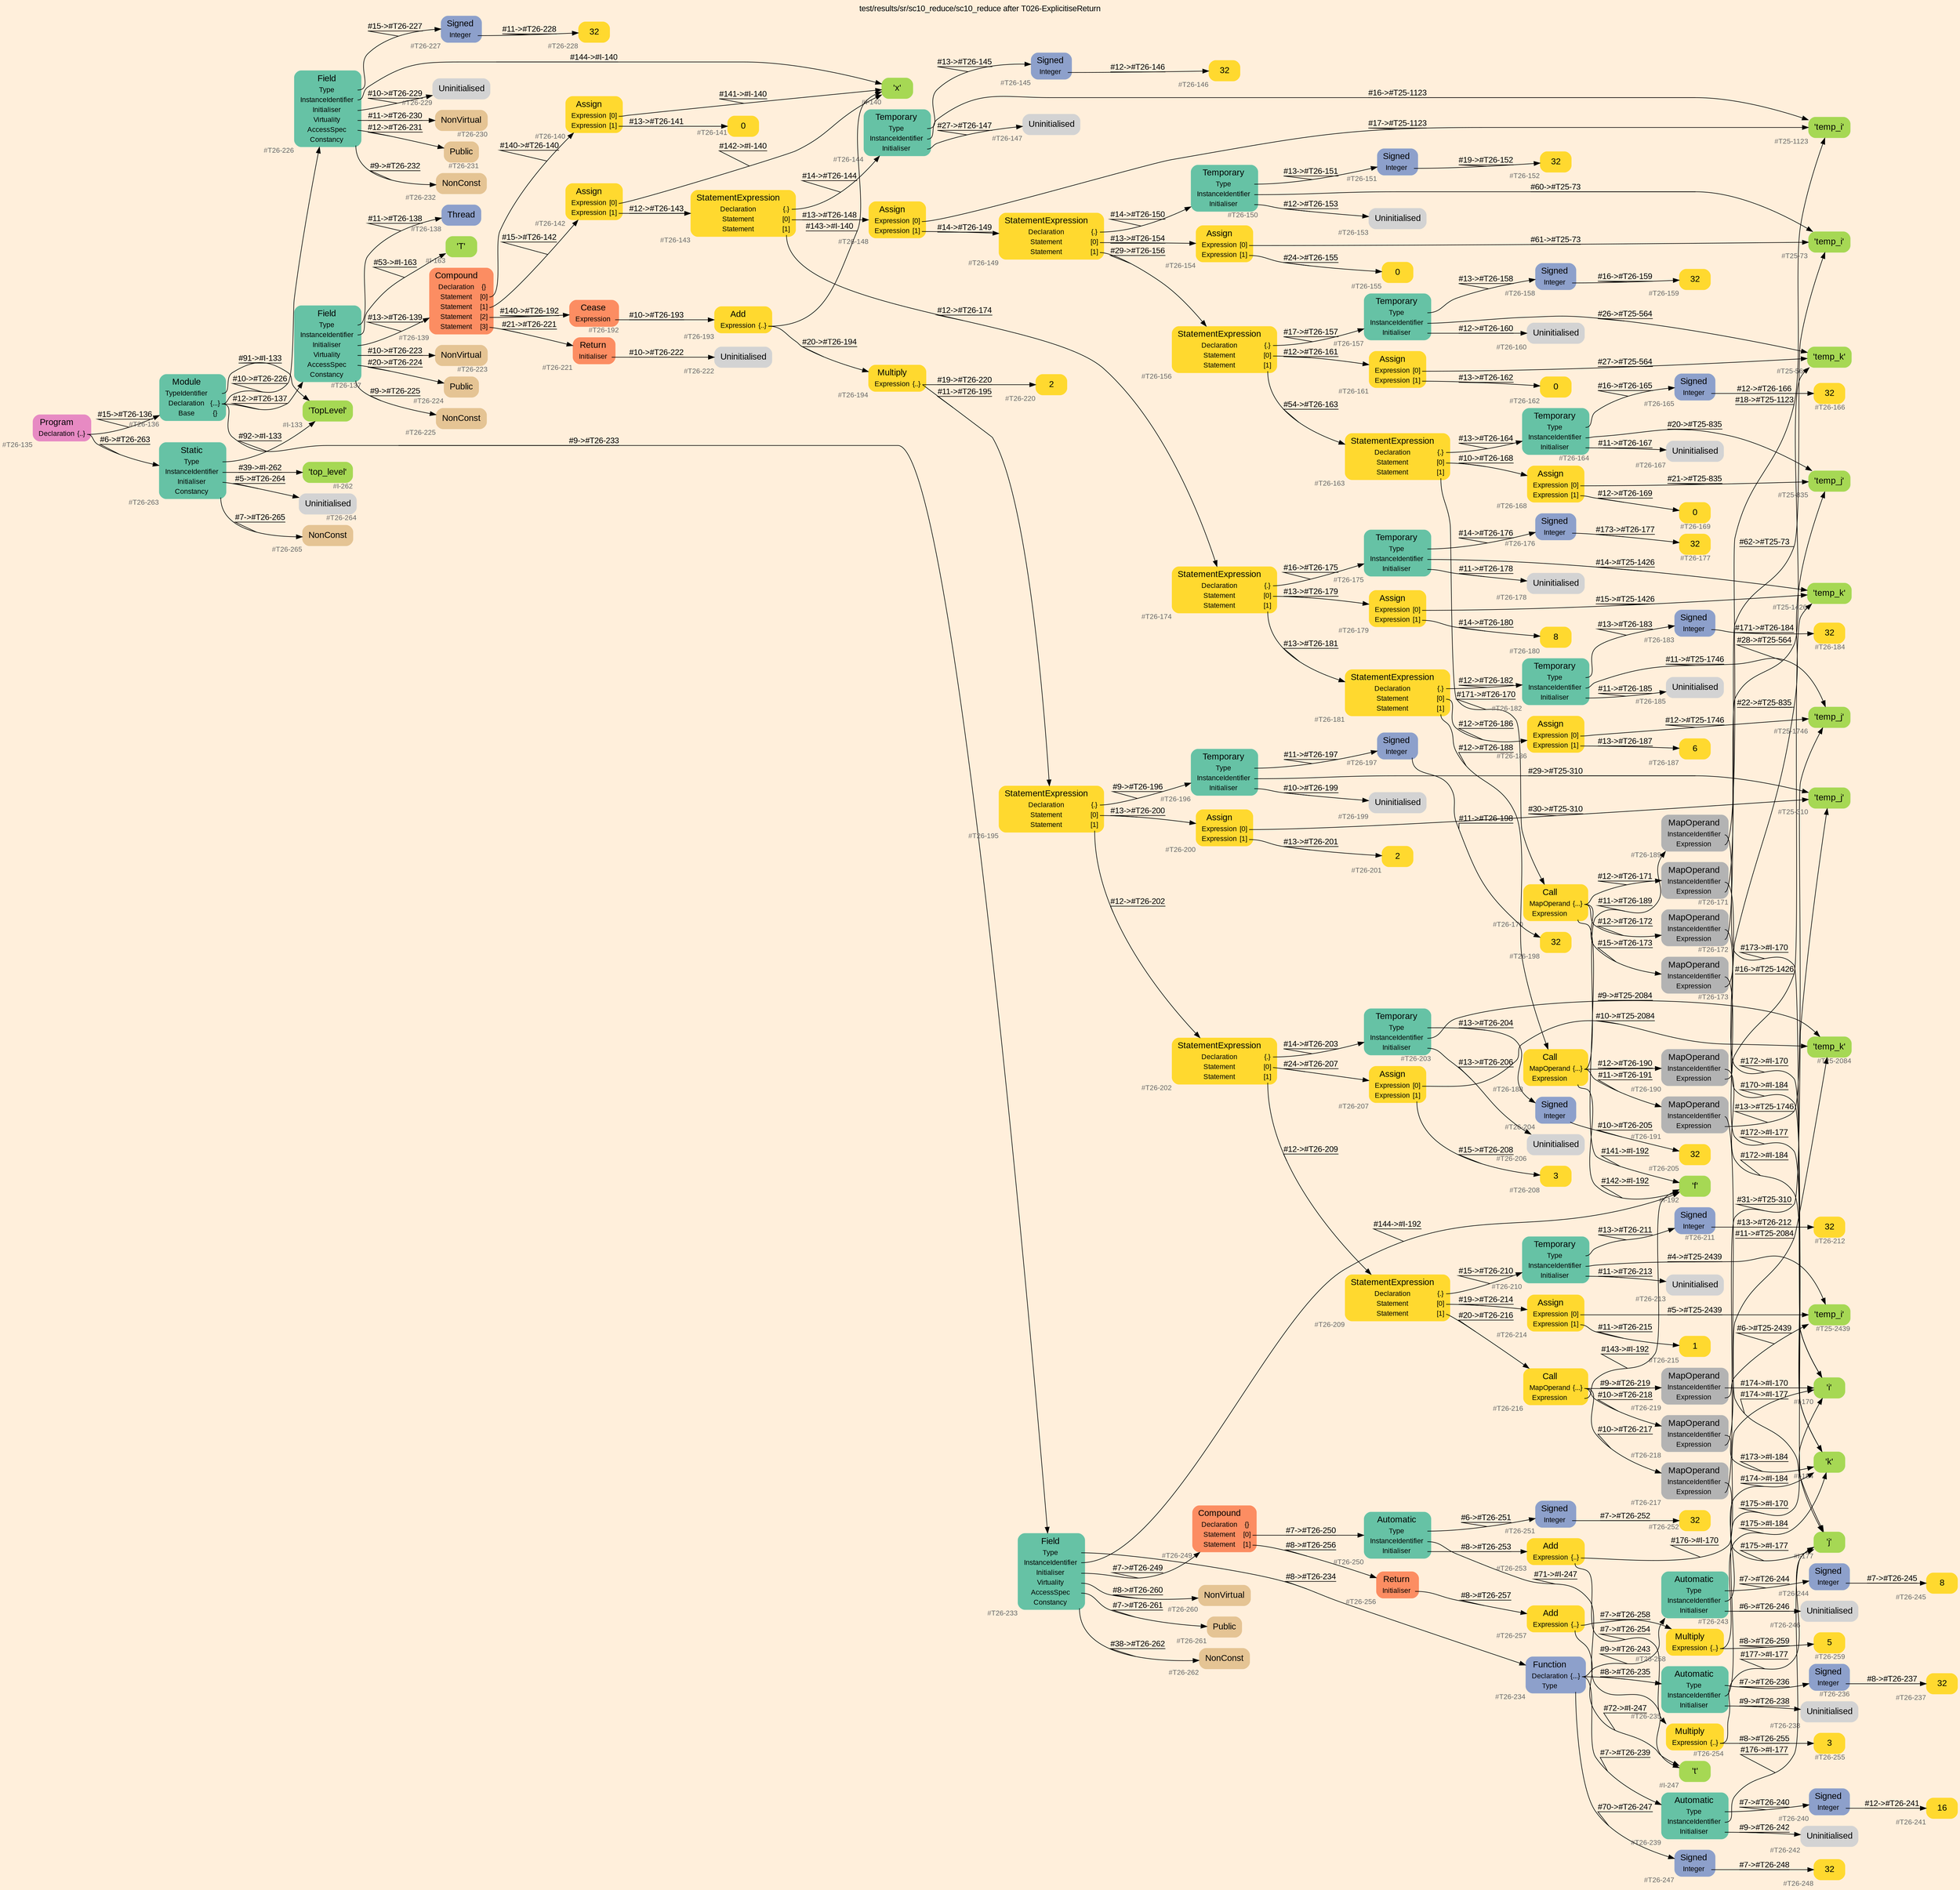 digraph "test/results/sr/sc10_reduce/sc10_reduce after T026-ExplicitiseReturn" {
label = "test/results/sr/sc10_reduce/sc10_reduce after T026-ExplicitiseReturn"
labelloc = t
graph [
    rankdir = "LR"
    ranksep = 0.3
    bgcolor = antiquewhite1
    color = black
    fontcolor = black
    fontname = "Arial"
];
node [
    fontname = "Arial"
];
edge [
    fontname = "Arial"
];

// -------------------- node figure --------------------
// -------- block #T26-135 ----------
"#T26-135" [
    fillcolor = "/set28/4"
    xlabel = "#T26-135"
    fontsize = "12"
    fontcolor = grey40
    shape = "plaintext"
    label = <<TABLE BORDER="0" CELLBORDER="0" CELLSPACING="0">
     <TR><TD><FONT COLOR="black" POINT-SIZE="15">Program</FONT></TD></TR>
     <TR><TD><FONT COLOR="black" POINT-SIZE="12">Declaration</FONT></TD><TD PORT="port0"><FONT COLOR="black" POINT-SIZE="12">{..}</FONT></TD></TR>
    </TABLE>>
    style = "rounded,filled"
];

// -------- block #T26-136 ----------
"#T26-136" [
    fillcolor = "/set28/1"
    xlabel = "#T26-136"
    fontsize = "12"
    fontcolor = grey40
    shape = "plaintext"
    label = <<TABLE BORDER="0" CELLBORDER="0" CELLSPACING="0">
     <TR><TD><FONT COLOR="black" POINT-SIZE="15">Module</FONT></TD></TR>
     <TR><TD><FONT COLOR="black" POINT-SIZE="12">TypeIdentifier</FONT></TD><TD PORT="port0"></TD></TR>
     <TR><TD><FONT COLOR="black" POINT-SIZE="12">Declaration</FONT></TD><TD PORT="port1"><FONT COLOR="black" POINT-SIZE="12">{...}</FONT></TD></TR>
     <TR><TD><FONT COLOR="black" POINT-SIZE="12">Base</FONT></TD><TD PORT="port2"><FONT COLOR="black" POINT-SIZE="12">{}</FONT></TD></TR>
    </TABLE>>
    style = "rounded,filled"
];

// -------- block #I-133 ----------
"#I-133" [
    fillcolor = "/set28/5"
    xlabel = "#I-133"
    fontsize = "12"
    fontcolor = grey40
    shape = "plaintext"
    label = <<TABLE BORDER="0" CELLBORDER="0" CELLSPACING="0">
     <TR><TD><FONT COLOR="black" POINT-SIZE="15">'TopLevel'</FONT></TD></TR>
    </TABLE>>
    style = "rounded,filled"
];

// -------- block #T26-137 ----------
"#T26-137" [
    fillcolor = "/set28/1"
    xlabel = "#T26-137"
    fontsize = "12"
    fontcolor = grey40
    shape = "plaintext"
    label = <<TABLE BORDER="0" CELLBORDER="0" CELLSPACING="0">
     <TR><TD><FONT COLOR="black" POINT-SIZE="15">Field</FONT></TD></TR>
     <TR><TD><FONT COLOR="black" POINT-SIZE="12">Type</FONT></TD><TD PORT="port0"></TD></TR>
     <TR><TD><FONT COLOR="black" POINT-SIZE="12">InstanceIdentifier</FONT></TD><TD PORT="port1"></TD></TR>
     <TR><TD><FONT COLOR="black" POINT-SIZE="12">Initialiser</FONT></TD><TD PORT="port2"></TD></TR>
     <TR><TD><FONT COLOR="black" POINT-SIZE="12">Virtuality</FONT></TD><TD PORT="port3"></TD></TR>
     <TR><TD><FONT COLOR="black" POINT-SIZE="12">AccessSpec</FONT></TD><TD PORT="port4"></TD></TR>
     <TR><TD><FONT COLOR="black" POINT-SIZE="12">Constancy</FONT></TD><TD PORT="port5"></TD></TR>
    </TABLE>>
    style = "rounded,filled"
];

// -------- block #T26-138 ----------
"#T26-138" [
    fillcolor = "/set28/3"
    xlabel = "#T26-138"
    fontsize = "12"
    fontcolor = grey40
    shape = "plaintext"
    label = <<TABLE BORDER="0" CELLBORDER="0" CELLSPACING="0">
     <TR><TD><FONT COLOR="black" POINT-SIZE="15">Thread</FONT></TD></TR>
    </TABLE>>
    style = "rounded,filled"
];

// -------- block #I-163 ----------
"#I-163" [
    fillcolor = "/set28/5"
    xlabel = "#I-163"
    fontsize = "12"
    fontcolor = grey40
    shape = "plaintext"
    label = <<TABLE BORDER="0" CELLBORDER="0" CELLSPACING="0">
     <TR><TD><FONT COLOR="black" POINT-SIZE="15">'T'</FONT></TD></TR>
    </TABLE>>
    style = "rounded,filled"
];

// -------- block #T26-139 ----------
"#T26-139" [
    fillcolor = "/set28/2"
    xlabel = "#T26-139"
    fontsize = "12"
    fontcolor = grey40
    shape = "plaintext"
    label = <<TABLE BORDER="0" CELLBORDER="0" CELLSPACING="0">
     <TR><TD><FONT COLOR="black" POINT-SIZE="15">Compound</FONT></TD></TR>
     <TR><TD><FONT COLOR="black" POINT-SIZE="12">Declaration</FONT></TD><TD PORT="port0"><FONT COLOR="black" POINT-SIZE="12">{}</FONT></TD></TR>
     <TR><TD><FONT COLOR="black" POINT-SIZE="12">Statement</FONT></TD><TD PORT="port1"><FONT COLOR="black" POINT-SIZE="12">[0]</FONT></TD></TR>
     <TR><TD><FONT COLOR="black" POINT-SIZE="12">Statement</FONT></TD><TD PORT="port2"><FONT COLOR="black" POINT-SIZE="12">[1]</FONT></TD></TR>
     <TR><TD><FONT COLOR="black" POINT-SIZE="12">Statement</FONT></TD><TD PORT="port3"><FONT COLOR="black" POINT-SIZE="12">[2]</FONT></TD></TR>
     <TR><TD><FONT COLOR="black" POINT-SIZE="12">Statement</FONT></TD><TD PORT="port4"><FONT COLOR="black" POINT-SIZE="12">[3]</FONT></TD></TR>
    </TABLE>>
    style = "rounded,filled"
];

// -------- block #T26-140 ----------
"#T26-140" [
    fillcolor = "/set28/6"
    xlabel = "#T26-140"
    fontsize = "12"
    fontcolor = grey40
    shape = "plaintext"
    label = <<TABLE BORDER="0" CELLBORDER="0" CELLSPACING="0">
     <TR><TD><FONT COLOR="black" POINT-SIZE="15">Assign</FONT></TD></TR>
     <TR><TD><FONT COLOR="black" POINT-SIZE="12">Expression</FONT></TD><TD PORT="port0"><FONT COLOR="black" POINT-SIZE="12">[0]</FONT></TD></TR>
     <TR><TD><FONT COLOR="black" POINT-SIZE="12">Expression</FONT></TD><TD PORT="port1"><FONT COLOR="black" POINT-SIZE="12">[1]</FONT></TD></TR>
    </TABLE>>
    style = "rounded,filled"
];

// -------- block #I-140 ----------
"#I-140" [
    fillcolor = "/set28/5"
    xlabel = "#I-140"
    fontsize = "12"
    fontcolor = grey40
    shape = "plaintext"
    label = <<TABLE BORDER="0" CELLBORDER="0" CELLSPACING="0">
     <TR><TD><FONT COLOR="black" POINT-SIZE="15">'x'</FONT></TD></TR>
    </TABLE>>
    style = "rounded,filled"
];

// -------- block #T26-141 ----------
"#T26-141" [
    fillcolor = "/set28/6"
    xlabel = "#T26-141"
    fontsize = "12"
    fontcolor = grey40
    shape = "plaintext"
    label = <<TABLE BORDER="0" CELLBORDER="0" CELLSPACING="0">
     <TR><TD><FONT COLOR="black" POINT-SIZE="15">0</FONT></TD></TR>
    </TABLE>>
    style = "rounded,filled"
];

// -------- block #T26-142 ----------
"#T26-142" [
    fillcolor = "/set28/6"
    xlabel = "#T26-142"
    fontsize = "12"
    fontcolor = grey40
    shape = "plaintext"
    label = <<TABLE BORDER="0" CELLBORDER="0" CELLSPACING="0">
     <TR><TD><FONT COLOR="black" POINT-SIZE="15">Assign</FONT></TD></TR>
     <TR><TD><FONT COLOR="black" POINT-SIZE="12">Expression</FONT></TD><TD PORT="port0"><FONT COLOR="black" POINT-SIZE="12">[0]</FONT></TD></TR>
     <TR><TD><FONT COLOR="black" POINT-SIZE="12">Expression</FONT></TD><TD PORT="port1"><FONT COLOR="black" POINT-SIZE="12">[1]</FONT></TD></TR>
    </TABLE>>
    style = "rounded,filled"
];

// -------- block #T26-143 ----------
"#T26-143" [
    fillcolor = "/set28/6"
    xlabel = "#T26-143"
    fontsize = "12"
    fontcolor = grey40
    shape = "plaintext"
    label = <<TABLE BORDER="0" CELLBORDER="0" CELLSPACING="0">
     <TR><TD><FONT COLOR="black" POINT-SIZE="15">StatementExpression</FONT></TD></TR>
     <TR><TD><FONT COLOR="black" POINT-SIZE="12">Declaration</FONT></TD><TD PORT="port0"><FONT COLOR="black" POINT-SIZE="12">{.}</FONT></TD></TR>
     <TR><TD><FONT COLOR="black" POINT-SIZE="12">Statement</FONT></TD><TD PORT="port1"><FONT COLOR="black" POINT-SIZE="12">[0]</FONT></TD></TR>
     <TR><TD><FONT COLOR="black" POINT-SIZE="12">Statement</FONT></TD><TD PORT="port2"><FONT COLOR="black" POINT-SIZE="12">[1]</FONT></TD></TR>
    </TABLE>>
    style = "rounded,filled"
];

// -------- block #T26-144 ----------
"#T26-144" [
    fillcolor = "/set28/1"
    xlabel = "#T26-144"
    fontsize = "12"
    fontcolor = grey40
    shape = "plaintext"
    label = <<TABLE BORDER="0" CELLBORDER="0" CELLSPACING="0">
     <TR><TD><FONT COLOR="black" POINT-SIZE="15">Temporary</FONT></TD></TR>
     <TR><TD><FONT COLOR="black" POINT-SIZE="12">Type</FONT></TD><TD PORT="port0"></TD></TR>
     <TR><TD><FONT COLOR="black" POINT-SIZE="12">InstanceIdentifier</FONT></TD><TD PORT="port1"></TD></TR>
     <TR><TD><FONT COLOR="black" POINT-SIZE="12">Initialiser</FONT></TD><TD PORT="port2"></TD></TR>
    </TABLE>>
    style = "rounded,filled"
];

// -------- block #T26-145 ----------
"#T26-145" [
    fillcolor = "/set28/3"
    xlabel = "#T26-145"
    fontsize = "12"
    fontcolor = grey40
    shape = "plaintext"
    label = <<TABLE BORDER="0" CELLBORDER="0" CELLSPACING="0">
     <TR><TD><FONT COLOR="black" POINT-SIZE="15">Signed</FONT></TD></TR>
     <TR><TD><FONT COLOR="black" POINT-SIZE="12">Integer</FONT></TD><TD PORT="port0"></TD></TR>
    </TABLE>>
    style = "rounded,filled"
];

// -------- block #T26-146 ----------
"#T26-146" [
    fillcolor = "/set28/6"
    xlabel = "#T26-146"
    fontsize = "12"
    fontcolor = grey40
    shape = "plaintext"
    label = <<TABLE BORDER="0" CELLBORDER="0" CELLSPACING="0">
     <TR><TD><FONT COLOR="black" POINT-SIZE="15">32</FONT></TD></TR>
    </TABLE>>
    style = "rounded,filled"
];

// -------- block #T25-1123 ----------
"#T25-1123" [
    fillcolor = "/set28/5"
    xlabel = "#T25-1123"
    fontsize = "12"
    fontcolor = grey40
    shape = "plaintext"
    label = <<TABLE BORDER="0" CELLBORDER="0" CELLSPACING="0">
     <TR><TD><FONT COLOR="black" POINT-SIZE="15">'temp_i'</FONT></TD></TR>
    </TABLE>>
    style = "rounded,filled"
];

// -------- block #T26-147 ----------
"#T26-147" [
    xlabel = "#T26-147"
    fontsize = "12"
    fontcolor = grey40
    shape = "plaintext"
    label = <<TABLE BORDER="0" CELLBORDER="0" CELLSPACING="0">
     <TR><TD><FONT COLOR="black" POINT-SIZE="15">Uninitialised</FONT></TD></TR>
    </TABLE>>
    style = "rounded,filled"
];

// -------- block #T26-148 ----------
"#T26-148" [
    fillcolor = "/set28/6"
    xlabel = "#T26-148"
    fontsize = "12"
    fontcolor = grey40
    shape = "plaintext"
    label = <<TABLE BORDER="0" CELLBORDER="0" CELLSPACING="0">
     <TR><TD><FONT COLOR="black" POINT-SIZE="15">Assign</FONT></TD></TR>
     <TR><TD><FONT COLOR="black" POINT-SIZE="12">Expression</FONT></TD><TD PORT="port0"><FONT COLOR="black" POINT-SIZE="12">[0]</FONT></TD></TR>
     <TR><TD><FONT COLOR="black" POINT-SIZE="12">Expression</FONT></TD><TD PORT="port1"><FONT COLOR="black" POINT-SIZE="12">[1]</FONT></TD></TR>
    </TABLE>>
    style = "rounded,filled"
];

// -------- block #T26-149 ----------
"#T26-149" [
    fillcolor = "/set28/6"
    xlabel = "#T26-149"
    fontsize = "12"
    fontcolor = grey40
    shape = "plaintext"
    label = <<TABLE BORDER="0" CELLBORDER="0" CELLSPACING="0">
     <TR><TD><FONT COLOR="black" POINT-SIZE="15">StatementExpression</FONT></TD></TR>
     <TR><TD><FONT COLOR="black" POINT-SIZE="12">Declaration</FONT></TD><TD PORT="port0"><FONT COLOR="black" POINT-SIZE="12">{.}</FONT></TD></TR>
     <TR><TD><FONT COLOR="black" POINT-SIZE="12">Statement</FONT></TD><TD PORT="port1"><FONT COLOR="black" POINT-SIZE="12">[0]</FONT></TD></TR>
     <TR><TD><FONT COLOR="black" POINT-SIZE="12">Statement</FONT></TD><TD PORT="port2"><FONT COLOR="black" POINT-SIZE="12">[1]</FONT></TD></TR>
    </TABLE>>
    style = "rounded,filled"
];

// -------- block #T26-150 ----------
"#T26-150" [
    fillcolor = "/set28/1"
    xlabel = "#T26-150"
    fontsize = "12"
    fontcolor = grey40
    shape = "plaintext"
    label = <<TABLE BORDER="0" CELLBORDER="0" CELLSPACING="0">
     <TR><TD><FONT COLOR="black" POINT-SIZE="15">Temporary</FONT></TD></TR>
     <TR><TD><FONT COLOR="black" POINT-SIZE="12">Type</FONT></TD><TD PORT="port0"></TD></TR>
     <TR><TD><FONT COLOR="black" POINT-SIZE="12">InstanceIdentifier</FONT></TD><TD PORT="port1"></TD></TR>
     <TR><TD><FONT COLOR="black" POINT-SIZE="12">Initialiser</FONT></TD><TD PORT="port2"></TD></TR>
    </TABLE>>
    style = "rounded,filled"
];

// -------- block #T26-151 ----------
"#T26-151" [
    fillcolor = "/set28/3"
    xlabel = "#T26-151"
    fontsize = "12"
    fontcolor = grey40
    shape = "plaintext"
    label = <<TABLE BORDER="0" CELLBORDER="0" CELLSPACING="0">
     <TR><TD><FONT COLOR="black" POINT-SIZE="15">Signed</FONT></TD></TR>
     <TR><TD><FONT COLOR="black" POINT-SIZE="12">Integer</FONT></TD><TD PORT="port0"></TD></TR>
    </TABLE>>
    style = "rounded,filled"
];

// -------- block #T26-152 ----------
"#T26-152" [
    fillcolor = "/set28/6"
    xlabel = "#T26-152"
    fontsize = "12"
    fontcolor = grey40
    shape = "plaintext"
    label = <<TABLE BORDER="0" CELLBORDER="0" CELLSPACING="0">
     <TR><TD><FONT COLOR="black" POINT-SIZE="15">32</FONT></TD></TR>
    </TABLE>>
    style = "rounded,filled"
];

// -------- block #T25-73 ----------
"#T25-73" [
    fillcolor = "/set28/5"
    xlabel = "#T25-73"
    fontsize = "12"
    fontcolor = grey40
    shape = "plaintext"
    label = <<TABLE BORDER="0" CELLBORDER="0" CELLSPACING="0">
     <TR><TD><FONT COLOR="black" POINT-SIZE="15">'temp_i'</FONT></TD></TR>
    </TABLE>>
    style = "rounded,filled"
];

// -------- block #T26-153 ----------
"#T26-153" [
    xlabel = "#T26-153"
    fontsize = "12"
    fontcolor = grey40
    shape = "plaintext"
    label = <<TABLE BORDER="0" CELLBORDER="0" CELLSPACING="0">
     <TR><TD><FONT COLOR="black" POINT-SIZE="15">Uninitialised</FONT></TD></TR>
    </TABLE>>
    style = "rounded,filled"
];

// -------- block #T26-154 ----------
"#T26-154" [
    fillcolor = "/set28/6"
    xlabel = "#T26-154"
    fontsize = "12"
    fontcolor = grey40
    shape = "plaintext"
    label = <<TABLE BORDER="0" CELLBORDER="0" CELLSPACING="0">
     <TR><TD><FONT COLOR="black" POINT-SIZE="15">Assign</FONT></TD></TR>
     <TR><TD><FONT COLOR="black" POINT-SIZE="12">Expression</FONT></TD><TD PORT="port0"><FONT COLOR="black" POINT-SIZE="12">[0]</FONT></TD></TR>
     <TR><TD><FONT COLOR="black" POINT-SIZE="12">Expression</FONT></TD><TD PORT="port1"><FONT COLOR="black" POINT-SIZE="12">[1]</FONT></TD></TR>
    </TABLE>>
    style = "rounded,filled"
];

// -------- block #T26-155 ----------
"#T26-155" [
    fillcolor = "/set28/6"
    xlabel = "#T26-155"
    fontsize = "12"
    fontcolor = grey40
    shape = "plaintext"
    label = <<TABLE BORDER="0" CELLBORDER="0" CELLSPACING="0">
     <TR><TD><FONT COLOR="black" POINT-SIZE="15">0</FONT></TD></TR>
    </TABLE>>
    style = "rounded,filled"
];

// -------- block #T26-156 ----------
"#T26-156" [
    fillcolor = "/set28/6"
    xlabel = "#T26-156"
    fontsize = "12"
    fontcolor = grey40
    shape = "plaintext"
    label = <<TABLE BORDER="0" CELLBORDER="0" CELLSPACING="0">
     <TR><TD><FONT COLOR="black" POINT-SIZE="15">StatementExpression</FONT></TD></TR>
     <TR><TD><FONT COLOR="black" POINT-SIZE="12">Declaration</FONT></TD><TD PORT="port0"><FONT COLOR="black" POINT-SIZE="12">{.}</FONT></TD></TR>
     <TR><TD><FONT COLOR="black" POINT-SIZE="12">Statement</FONT></TD><TD PORT="port1"><FONT COLOR="black" POINT-SIZE="12">[0]</FONT></TD></TR>
     <TR><TD><FONT COLOR="black" POINT-SIZE="12">Statement</FONT></TD><TD PORT="port2"><FONT COLOR="black" POINT-SIZE="12">[1]</FONT></TD></TR>
    </TABLE>>
    style = "rounded,filled"
];

// -------- block #T26-157 ----------
"#T26-157" [
    fillcolor = "/set28/1"
    xlabel = "#T26-157"
    fontsize = "12"
    fontcolor = grey40
    shape = "plaintext"
    label = <<TABLE BORDER="0" CELLBORDER="0" CELLSPACING="0">
     <TR><TD><FONT COLOR="black" POINT-SIZE="15">Temporary</FONT></TD></TR>
     <TR><TD><FONT COLOR="black" POINT-SIZE="12">Type</FONT></TD><TD PORT="port0"></TD></TR>
     <TR><TD><FONT COLOR="black" POINT-SIZE="12">InstanceIdentifier</FONT></TD><TD PORT="port1"></TD></TR>
     <TR><TD><FONT COLOR="black" POINT-SIZE="12">Initialiser</FONT></TD><TD PORT="port2"></TD></TR>
    </TABLE>>
    style = "rounded,filled"
];

// -------- block #T26-158 ----------
"#T26-158" [
    fillcolor = "/set28/3"
    xlabel = "#T26-158"
    fontsize = "12"
    fontcolor = grey40
    shape = "plaintext"
    label = <<TABLE BORDER="0" CELLBORDER="0" CELLSPACING="0">
     <TR><TD><FONT COLOR="black" POINT-SIZE="15">Signed</FONT></TD></TR>
     <TR><TD><FONT COLOR="black" POINT-SIZE="12">Integer</FONT></TD><TD PORT="port0"></TD></TR>
    </TABLE>>
    style = "rounded,filled"
];

// -------- block #T26-159 ----------
"#T26-159" [
    fillcolor = "/set28/6"
    xlabel = "#T26-159"
    fontsize = "12"
    fontcolor = grey40
    shape = "plaintext"
    label = <<TABLE BORDER="0" CELLBORDER="0" CELLSPACING="0">
     <TR><TD><FONT COLOR="black" POINT-SIZE="15">32</FONT></TD></TR>
    </TABLE>>
    style = "rounded,filled"
];

// -------- block #T25-564 ----------
"#T25-564" [
    fillcolor = "/set28/5"
    xlabel = "#T25-564"
    fontsize = "12"
    fontcolor = grey40
    shape = "plaintext"
    label = <<TABLE BORDER="0" CELLBORDER="0" CELLSPACING="0">
     <TR><TD><FONT COLOR="black" POINT-SIZE="15">'temp_k'</FONT></TD></TR>
    </TABLE>>
    style = "rounded,filled"
];

// -------- block #T26-160 ----------
"#T26-160" [
    xlabel = "#T26-160"
    fontsize = "12"
    fontcolor = grey40
    shape = "plaintext"
    label = <<TABLE BORDER="0" CELLBORDER="0" CELLSPACING="0">
     <TR><TD><FONT COLOR="black" POINT-SIZE="15">Uninitialised</FONT></TD></TR>
    </TABLE>>
    style = "rounded,filled"
];

// -------- block #T26-161 ----------
"#T26-161" [
    fillcolor = "/set28/6"
    xlabel = "#T26-161"
    fontsize = "12"
    fontcolor = grey40
    shape = "plaintext"
    label = <<TABLE BORDER="0" CELLBORDER="0" CELLSPACING="0">
     <TR><TD><FONT COLOR="black" POINT-SIZE="15">Assign</FONT></TD></TR>
     <TR><TD><FONT COLOR="black" POINT-SIZE="12">Expression</FONT></TD><TD PORT="port0"><FONT COLOR="black" POINT-SIZE="12">[0]</FONT></TD></TR>
     <TR><TD><FONT COLOR="black" POINT-SIZE="12">Expression</FONT></TD><TD PORT="port1"><FONT COLOR="black" POINT-SIZE="12">[1]</FONT></TD></TR>
    </TABLE>>
    style = "rounded,filled"
];

// -------- block #T26-162 ----------
"#T26-162" [
    fillcolor = "/set28/6"
    xlabel = "#T26-162"
    fontsize = "12"
    fontcolor = grey40
    shape = "plaintext"
    label = <<TABLE BORDER="0" CELLBORDER="0" CELLSPACING="0">
     <TR><TD><FONT COLOR="black" POINT-SIZE="15">0</FONT></TD></TR>
    </TABLE>>
    style = "rounded,filled"
];

// -------- block #T26-163 ----------
"#T26-163" [
    fillcolor = "/set28/6"
    xlabel = "#T26-163"
    fontsize = "12"
    fontcolor = grey40
    shape = "plaintext"
    label = <<TABLE BORDER="0" CELLBORDER="0" CELLSPACING="0">
     <TR><TD><FONT COLOR="black" POINT-SIZE="15">StatementExpression</FONT></TD></TR>
     <TR><TD><FONT COLOR="black" POINT-SIZE="12">Declaration</FONT></TD><TD PORT="port0"><FONT COLOR="black" POINT-SIZE="12">{.}</FONT></TD></TR>
     <TR><TD><FONT COLOR="black" POINT-SIZE="12">Statement</FONT></TD><TD PORT="port1"><FONT COLOR="black" POINT-SIZE="12">[0]</FONT></TD></TR>
     <TR><TD><FONT COLOR="black" POINT-SIZE="12">Statement</FONT></TD><TD PORT="port2"><FONT COLOR="black" POINT-SIZE="12">[1]</FONT></TD></TR>
    </TABLE>>
    style = "rounded,filled"
];

// -------- block #T26-164 ----------
"#T26-164" [
    fillcolor = "/set28/1"
    xlabel = "#T26-164"
    fontsize = "12"
    fontcolor = grey40
    shape = "plaintext"
    label = <<TABLE BORDER="0" CELLBORDER="0" CELLSPACING="0">
     <TR><TD><FONT COLOR="black" POINT-SIZE="15">Temporary</FONT></TD></TR>
     <TR><TD><FONT COLOR="black" POINT-SIZE="12">Type</FONT></TD><TD PORT="port0"></TD></TR>
     <TR><TD><FONT COLOR="black" POINT-SIZE="12">InstanceIdentifier</FONT></TD><TD PORT="port1"></TD></TR>
     <TR><TD><FONT COLOR="black" POINT-SIZE="12">Initialiser</FONT></TD><TD PORT="port2"></TD></TR>
    </TABLE>>
    style = "rounded,filled"
];

// -------- block #T26-165 ----------
"#T26-165" [
    fillcolor = "/set28/3"
    xlabel = "#T26-165"
    fontsize = "12"
    fontcolor = grey40
    shape = "plaintext"
    label = <<TABLE BORDER="0" CELLBORDER="0" CELLSPACING="0">
     <TR><TD><FONT COLOR="black" POINT-SIZE="15">Signed</FONT></TD></TR>
     <TR><TD><FONT COLOR="black" POINT-SIZE="12">Integer</FONT></TD><TD PORT="port0"></TD></TR>
    </TABLE>>
    style = "rounded,filled"
];

// -------- block #T26-166 ----------
"#T26-166" [
    fillcolor = "/set28/6"
    xlabel = "#T26-166"
    fontsize = "12"
    fontcolor = grey40
    shape = "plaintext"
    label = <<TABLE BORDER="0" CELLBORDER="0" CELLSPACING="0">
     <TR><TD><FONT COLOR="black" POINT-SIZE="15">32</FONT></TD></TR>
    </TABLE>>
    style = "rounded,filled"
];

// -------- block #T25-835 ----------
"#T25-835" [
    fillcolor = "/set28/5"
    xlabel = "#T25-835"
    fontsize = "12"
    fontcolor = grey40
    shape = "plaintext"
    label = <<TABLE BORDER="0" CELLBORDER="0" CELLSPACING="0">
     <TR><TD><FONT COLOR="black" POINT-SIZE="15">'temp_j'</FONT></TD></TR>
    </TABLE>>
    style = "rounded,filled"
];

// -------- block #T26-167 ----------
"#T26-167" [
    xlabel = "#T26-167"
    fontsize = "12"
    fontcolor = grey40
    shape = "plaintext"
    label = <<TABLE BORDER="0" CELLBORDER="0" CELLSPACING="0">
     <TR><TD><FONT COLOR="black" POINT-SIZE="15">Uninitialised</FONT></TD></TR>
    </TABLE>>
    style = "rounded,filled"
];

// -------- block #T26-168 ----------
"#T26-168" [
    fillcolor = "/set28/6"
    xlabel = "#T26-168"
    fontsize = "12"
    fontcolor = grey40
    shape = "plaintext"
    label = <<TABLE BORDER="0" CELLBORDER="0" CELLSPACING="0">
     <TR><TD><FONT COLOR="black" POINT-SIZE="15">Assign</FONT></TD></TR>
     <TR><TD><FONT COLOR="black" POINT-SIZE="12">Expression</FONT></TD><TD PORT="port0"><FONT COLOR="black" POINT-SIZE="12">[0]</FONT></TD></TR>
     <TR><TD><FONT COLOR="black" POINT-SIZE="12">Expression</FONT></TD><TD PORT="port1"><FONT COLOR="black" POINT-SIZE="12">[1]</FONT></TD></TR>
    </TABLE>>
    style = "rounded,filled"
];

// -------- block #T26-169 ----------
"#T26-169" [
    fillcolor = "/set28/6"
    xlabel = "#T26-169"
    fontsize = "12"
    fontcolor = grey40
    shape = "plaintext"
    label = <<TABLE BORDER="0" CELLBORDER="0" CELLSPACING="0">
     <TR><TD><FONT COLOR="black" POINT-SIZE="15">0</FONT></TD></TR>
    </TABLE>>
    style = "rounded,filled"
];

// -------- block #T26-170 ----------
"#T26-170" [
    fillcolor = "/set28/6"
    xlabel = "#T26-170"
    fontsize = "12"
    fontcolor = grey40
    shape = "plaintext"
    label = <<TABLE BORDER="0" CELLBORDER="0" CELLSPACING="0">
     <TR><TD><FONT COLOR="black" POINT-SIZE="15">Call</FONT></TD></TR>
     <TR><TD><FONT COLOR="black" POINT-SIZE="12">MapOperand</FONT></TD><TD PORT="port0"><FONT COLOR="black" POINT-SIZE="12">{...}</FONT></TD></TR>
     <TR><TD><FONT COLOR="black" POINT-SIZE="12">Expression</FONT></TD><TD PORT="port1"></TD></TR>
    </TABLE>>
    style = "rounded,filled"
];

// -------- block #T26-171 ----------
"#T26-171" [
    fillcolor = "/set28/8"
    xlabel = "#T26-171"
    fontsize = "12"
    fontcolor = grey40
    shape = "plaintext"
    label = <<TABLE BORDER="0" CELLBORDER="0" CELLSPACING="0">
     <TR><TD><FONT COLOR="black" POINT-SIZE="15">MapOperand</FONT></TD></TR>
     <TR><TD><FONT COLOR="black" POINT-SIZE="12">InstanceIdentifier</FONT></TD><TD PORT="port0"></TD></TR>
     <TR><TD><FONT COLOR="black" POINT-SIZE="12">Expression</FONT></TD><TD PORT="port1"></TD></TR>
    </TABLE>>
    style = "rounded,filled"
];

// -------- block #I-170 ----------
"#I-170" [
    fillcolor = "/set28/5"
    xlabel = "#I-170"
    fontsize = "12"
    fontcolor = grey40
    shape = "plaintext"
    label = <<TABLE BORDER="0" CELLBORDER="0" CELLSPACING="0">
     <TR><TD><FONT COLOR="black" POINT-SIZE="15">'i'</FONT></TD></TR>
    </TABLE>>
    style = "rounded,filled"
];

// -------- block #T26-172 ----------
"#T26-172" [
    fillcolor = "/set28/8"
    xlabel = "#T26-172"
    fontsize = "12"
    fontcolor = grey40
    shape = "plaintext"
    label = <<TABLE BORDER="0" CELLBORDER="0" CELLSPACING="0">
     <TR><TD><FONT COLOR="black" POINT-SIZE="15">MapOperand</FONT></TD></TR>
     <TR><TD><FONT COLOR="black" POINT-SIZE="12">InstanceIdentifier</FONT></TD><TD PORT="port0"></TD></TR>
     <TR><TD><FONT COLOR="black" POINT-SIZE="12">Expression</FONT></TD><TD PORT="port1"></TD></TR>
    </TABLE>>
    style = "rounded,filled"
];

// -------- block #I-184 ----------
"#I-184" [
    fillcolor = "/set28/5"
    xlabel = "#I-184"
    fontsize = "12"
    fontcolor = grey40
    shape = "plaintext"
    label = <<TABLE BORDER="0" CELLBORDER="0" CELLSPACING="0">
     <TR><TD><FONT COLOR="black" POINT-SIZE="15">'k'</FONT></TD></TR>
    </TABLE>>
    style = "rounded,filled"
];

// -------- block #T26-173 ----------
"#T26-173" [
    fillcolor = "/set28/8"
    xlabel = "#T26-173"
    fontsize = "12"
    fontcolor = grey40
    shape = "plaintext"
    label = <<TABLE BORDER="0" CELLBORDER="0" CELLSPACING="0">
     <TR><TD><FONT COLOR="black" POINT-SIZE="15">MapOperand</FONT></TD></TR>
     <TR><TD><FONT COLOR="black" POINT-SIZE="12">InstanceIdentifier</FONT></TD><TD PORT="port0"></TD></TR>
     <TR><TD><FONT COLOR="black" POINT-SIZE="12">Expression</FONT></TD><TD PORT="port1"></TD></TR>
    </TABLE>>
    style = "rounded,filled"
];

// -------- block #I-177 ----------
"#I-177" [
    fillcolor = "/set28/5"
    xlabel = "#I-177"
    fontsize = "12"
    fontcolor = grey40
    shape = "plaintext"
    label = <<TABLE BORDER="0" CELLBORDER="0" CELLSPACING="0">
     <TR><TD><FONT COLOR="black" POINT-SIZE="15">'j'</FONT></TD></TR>
    </TABLE>>
    style = "rounded,filled"
];

// -------- block #I-192 ----------
"#I-192" [
    fillcolor = "/set28/5"
    xlabel = "#I-192"
    fontsize = "12"
    fontcolor = grey40
    shape = "plaintext"
    label = <<TABLE BORDER="0" CELLBORDER="0" CELLSPACING="0">
     <TR><TD><FONT COLOR="black" POINT-SIZE="15">'f'</FONT></TD></TR>
    </TABLE>>
    style = "rounded,filled"
];

// -------- block #T26-174 ----------
"#T26-174" [
    fillcolor = "/set28/6"
    xlabel = "#T26-174"
    fontsize = "12"
    fontcolor = grey40
    shape = "plaintext"
    label = <<TABLE BORDER="0" CELLBORDER="0" CELLSPACING="0">
     <TR><TD><FONT COLOR="black" POINT-SIZE="15">StatementExpression</FONT></TD></TR>
     <TR><TD><FONT COLOR="black" POINT-SIZE="12">Declaration</FONT></TD><TD PORT="port0"><FONT COLOR="black" POINT-SIZE="12">{.}</FONT></TD></TR>
     <TR><TD><FONT COLOR="black" POINT-SIZE="12">Statement</FONT></TD><TD PORT="port1"><FONT COLOR="black" POINT-SIZE="12">[0]</FONT></TD></TR>
     <TR><TD><FONT COLOR="black" POINT-SIZE="12">Statement</FONT></TD><TD PORT="port2"><FONT COLOR="black" POINT-SIZE="12">[1]</FONT></TD></TR>
    </TABLE>>
    style = "rounded,filled"
];

// -------- block #T26-175 ----------
"#T26-175" [
    fillcolor = "/set28/1"
    xlabel = "#T26-175"
    fontsize = "12"
    fontcolor = grey40
    shape = "plaintext"
    label = <<TABLE BORDER="0" CELLBORDER="0" CELLSPACING="0">
     <TR><TD><FONT COLOR="black" POINT-SIZE="15">Temporary</FONT></TD></TR>
     <TR><TD><FONT COLOR="black" POINT-SIZE="12">Type</FONT></TD><TD PORT="port0"></TD></TR>
     <TR><TD><FONT COLOR="black" POINT-SIZE="12">InstanceIdentifier</FONT></TD><TD PORT="port1"></TD></TR>
     <TR><TD><FONT COLOR="black" POINT-SIZE="12">Initialiser</FONT></TD><TD PORT="port2"></TD></TR>
    </TABLE>>
    style = "rounded,filled"
];

// -------- block #T26-176 ----------
"#T26-176" [
    fillcolor = "/set28/3"
    xlabel = "#T26-176"
    fontsize = "12"
    fontcolor = grey40
    shape = "plaintext"
    label = <<TABLE BORDER="0" CELLBORDER="0" CELLSPACING="0">
     <TR><TD><FONT COLOR="black" POINT-SIZE="15">Signed</FONT></TD></TR>
     <TR><TD><FONT COLOR="black" POINT-SIZE="12">Integer</FONT></TD><TD PORT="port0"></TD></TR>
    </TABLE>>
    style = "rounded,filled"
];

// -------- block #T26-177 ----------
"#T26-177" [
    fillcolor = "/set28/6"
    xlabel = "#T26-177"
    fontsize = "12"
    fontcolor = grey40
    shape = "plaintext"
    label = <<TABLE BORDER="0" CELLBORDER="0" CELLSPACING="0">
     <TR><TD><FONT COLOR="black" POINT-SIZE="15">32</FONT></TD></TR>
    </TABLE>>
    style = "rounded,filled"
];

// -------- block #T25-1426 ----------
"#T25-1426" [
    fillcolor = "/set28/5"
    xlabel = "#T25-1426"
    fontsize = "12"
    fontcolor = grey40
    shape = "plaintext"
    label = <<TABLE BORDER="0" CELLBORDER="0" CELLSPACING="0">
     <TR><TD><FONT COLOR="black" POINT-SIZE="15">'temp_k'</FONT></TD></TR>
    </TABLE>>
    style = "rounded,filled"
];

// -------- block #T26-178 ----------
"#T26-178" [
    xlabel = "#T26-178"
    fontsize = "12"
    fontcolor = grey40
    shape = "plaintext"
    label = <<TABLE BORDER="0" CELLBORDER="0" CELLSPACING="0">
     <TR><TD><FONT COLOR="black" POINT-SIZE="15">Uninitialised</FONT></TD></TR>
    </TABLE>>
    style = "rounded,filled"
];

// -------- block #T26-179 ----------
"#T26-179" [
    fillcolor = "/set28/6"
    xlabel = "#T26-179"
    fontsize = "12"
    fontcolor = grey40
    shape = "plaintext"
    label = <<TABLE BORDER="0" CELLBORDER="0" CELLSPACING="0">
     <TR><TD><FONT COLOR="black" POINT-SIZE="15">Assign</FONT></TD></TR>
     <TR><TD><FONT COLOR="black" POINT-SIZE="12">Expression</FONT></TD><TD PORT="port0"><FONT COLOR="black" POINT-SIZE="12">[0]</FONT></TD></TR>
     <TR><TD><FONT COLOR="black" POINT-SIZE="12">Expression</FONT></TD><TD PORT="port1"><FONT COLOR="black" POINT-SIZE="12">[1]</FONT></TD></TR>
    </TABLE>>
    style = "rounded,filled"
];

// -------- block #T26-180 ----------
"#T26-180" [
    fillcolor = "/set28/6"
    xlabel = "#T26-180"
    fontsize = "12"
    fontcolor = grey40
    shape = "plaintext"
    label = <<TABLE BORDER="0" CELLBORDER="0" CELLSPACING="0">
     <TR><TD><FONT COLOR="black" POINT-SIZE="15">8</FONT></TD></TR>
    </TABLE>>
    style = "rounded,filled"
];

// -------- block #T26-181 ----------
"#T26-181" [
    fillcolor = "/set28/6"
    xlabel = "#T26-181"
    fontsize = "12"
    fontcolor = grey40
    shape = "plaintext"
    label = <<TABLE BORDER="0" CELLBORDER="0" CELLSPACING="0">
     <TR><TD><FONT COLOR="black" POINT-SIZE="15">StatementExpression</FONT></TD></TR>
     <TR><TD><FONT COLOR="black" POINT-SIZE="12">Declaration</FONT></TD><TD PORT="port0"><FONT COLOR="black" POINT-SIZE="12">{.}</FONT></TD></TR>
     <TR><TD><FONT COLOR="black" POINT-SIZE="12">Statement</FONT></TD><TD PORT="port1"><FONT COLOR="black" POINT-SIZE="12">[0]</FONT></TD></TR>
     <TR><TD><FONT COLOR="black" POINT-SIZE="12">Statement</FONT></TD><TD PORT="port2"><FONT COLOR="black" POINT-SIZE="12">[1]</FONT></TD></TR>
    </TABLE>>
    style = "rounded,filled"
];

// -------- block #T26-182 ----------
"#T26-182" [
    fillcolor = "/set28/1"
    xlabel = "#T26-182"
    fontsize = "12"
    fontcolor = grey40
    shape = "plaintext"
    label = <<TABLE BORDER="0" CELLBORDER="0" CELLSPACING="0">
     <TR><TD><FONT COLOR="black" POINT-SIZE="15">Temporary</FONT></TD></TR>
     <TR><TD><FONT COLOR="black" POINT-SIZE="12">Type</FONT></TD><TD PORT="port0"></TD></TR>
     <TR><TD><FONT COLOR="black" POINT-SIZE="12">InstanceIdentifier</FONT></TD><TD PORT="port1"></TD></TR>
     <TR><TD><FONT COLOR="black" POINT-SIZE="12">Initialiser</FONT></TD><TD PORT="port2"></TD></TR>
    </TABLE>>
    style = "rounded,filled"
];

// -------- block #T26-183 ----------
"#T26-183" [
    fillcolor = "/set28/3"
    xlabel = "#T26-183"
    fontsize = "12"
    fontcolor = grey40
    shape = "plaintext"
    label = <<TABLE BORDER="0" CELLBORDER="0" CELLSPACING="0">
     <TR><TD><FONT COLOR="black" POINT-SIZE="15">Signed</FONT></TD></TR>
     <TR><TD><FONT COLOR="black" POINT-SIZE="12">Integer</FONT></TD><TD PORT="port0"></TD></TR>
    </TABLE>>
    style = "rounded,filled"
];

// -------- block #T26-184 ----------
"#T26-184" [
    fillcolor = "/set28/6"
    xlabel = "#T26-184"
    fontsize = "12"
    fontcolor = grey40
    shape = "plaintext"
    label = <<TABLE BORDER="0" CELLBORDER="0" CELLSPACING="0">
     <TR><TD><FONT COLOR="black" POINT-SIZE="15">32</FONT></TD></TR>
    </TABLE>>
    style = "rounded,filled"
];

// -------- block #T25-1746 ----------
"#T25-1746" [
    fillcolor = "/set28/5"
    xlabel = "#T25-1746"
    fontsize = "12"
    fontcolor = grey40
    shape = "plaintext"
    label = <<TABLE BORDER="0" CELLBORDER="0" CELLSPACING="0">
     <TR><TD><FONT COLOR="black" POINT-SIZE="15">'temp_j'</FONT></TD></TR>
    </TABLE>>
    style = "rounded,filled"
];

// -------- block #T26-185 ----------
"#T26-185" [
    xlabel = "#T26-185"
    fontsize = "12"
    fontcolor = grey40
    shape = "plaintext"
    label = <<TABLE BORDER="0" CELLBORDER="0" CELLSPACING="0">
     <TR><TD><FONT COLOR="black" POINT-SIZE="15">Uninitialised</FONT></TD></TR>
    </TABLE>>
    style = "rounded,filled"
];

// -------- block #T26-186 ----------
"#T26-186" [
    fillcolor = "/set28/6"
    xlabel = "#T26-186"
    fontsize = "12"
    fontcolor = grey40
    shape = "plaintext"
    label = <<TABLE BORDER="0" CELLBORDER="0" CELLSPACING="0">
     <TR><TD><FONT COLOR="black" POINT-SIZE="15">Assign</FONT></TD></TR>
     <TR><TD><FONT COLOR="black" POINT-SIZE="12">Expression</FONT></TD><TD PORT="port0"><FONT COLOR="black" POINT-SIZE="12">[0]</FONT></TD></TR>
     <TR><TD><FONT COLOR="black" POINT-SIZE="12">Expression</FONT></TD><TD PORT="port1"><FONT COLOR="black" POINT-SIZE="12">[1]</FONT></TD></TR>
    </TABLE>>
    style = "rounded,filled"
];

// -------- block #T26-187 ----------
"#T26-187" [
    fillcolor = "/set28/6"
    xlabel = "#T26-187"
    fontsize = "12"
    fontcolor = grey40
    shape = "plaintext"
    label = <<TABLE BORDER="0" CELLBORDER="0" CELLSPACING="0">
     <TR><TD><FONT COLOR="black" POINT-SIZE="15">6</FONT></TD></TR>
    </TABLE>>
    style = "rounded,filled"
];

// -------- block #T26-188 ----------
"#T26-188" [
    fillcolor = "/set28/6"
    xlabel = "#T26-188"
    fontsize = "12"
    fontcolor = grey40
    shape = "plaintext"
    label = <<TABLE BORDER="0" CELLBORDER="0" CELLSPACING="0">
     <TR><TD><FONT COLOR="black" POINT-SIZE="15">Call</FONT></TD></TR>
     <TR><TD><FONT COLOR="black" POINT-SIZE="12">MapOperand</FONT></TD><TD PORT="port0"><FONT COLOR="black" POINT-SIZE="12">{...}</FONT></TD></TR>
     <TR><TD><FONT COLOR="black" POINT-SIZE="12">Expression</FONT></TD><TD PORT="port1"></TD></TR>
    </TABLE>>
    style = "rounded,filled"
];

// -------- block #T26-189 ----------
"#T26-189" [
    fillcolor = "/set28/8"
    xlabel = "#T26-189"
    fontsize = "12"
    fontcolor = grey40
    shape = "plaintext"
    label = <<TABLE BORDER="0" CELLBORDER="0" CELLSPACING="0">
     <TR><TD><FONT COLOR="black" POINT-SIZE="15">MapOperand</FONT></TD></TR>
     <TR><TD><FONT COLOR="black" POINT-SIZE="12">InstanceIdentifier</FONT></TD><TD PORT="port0"></TD></TR>
     <TR><TD><FONT COLOR="black" POINT-SIZE="12">Expression</FONT></TD><TD PORT="port1"></TD></TR>
    </TABLE>>
    style = "rounded,filled"
];

// -------- block #T26-190 ----------
"#T26-190" [
    fillcolor = "/set28/8"
    xlabel = "#T26-190"
    fontsize = "12"
    fontcolor = grey40
    shape = "plaintext"
    label = <<TABLE BORDER="0" CELLBORDER="0" CELLSPACING="0">
     <TR><TD><FONT COLOR="black" POINT-SIZE="15">MapOperand</FONT></TD></TR>
     <TR><TD><FONT COLOR="black" POINT-SIZE="12">InstanceIdentifier</FONT></TD><TD PORT="port0"></TD></TR>
     <TR><TD><FONT COLOR="black" POINT-SIZE="12">Expression</FONT></TD><TD PORT="port1"></TD></TR>
    </TABLE>>
    style = "rounded,filled"
];

// -------- block #T26-191 ----------
"#T26-191" [
    fillcolor = "/set28/8"
    xlabel = "#T26-191"
    fontsize = "12"
    fontcolor = grey40
    shape = "plaintext"
    label = <<TABLE BORDER="0" CELLBORDER="0" CELLSPACING="0">
     <TR><TD><FONT COLOR="black" POINT-SIZE="15">MapOperand</FONT></TD></TR>
     <TR><TD><FONT COLOR="black" POINT-SIZE="12">InstanceIdentifier</FONT></TD><TD PORT="port0"></TD></TR>
     <TR><TD><FONT COLOR="black" POINT-SIZE="12">Expression</FONT></TD><TD PORT="port1"></TD></TR>
    </TABLE>>
    style = "rounded,filled"
];

// -------- block #T26-192 ----------
"#T26-192" [
    fillcolor = "/set28/2"
    xlabel = "#T26-192"
    fontsize = "12"
    fontcolor = grey40
    shape = "plaintext"
    label = <<TABLE BORDER="0" CELLBORDER="0" CELLSPACING="0">
     <TR><TD><FONT COLOR="black" POINT-SIZE="15">Cease</FONT></TD></TR>
     <TR><TD><FONT COLOR="black" POINT-SIZE="12">Expression</FONT></TD><TD PORT="port0"></TD></TR>
    </TABLE>>
    style = "rounded,filled"
];

// -------- block #T26-193 ----------
"#T26-193" [
    fillcolor = "/set28/6"
    xlabel = "#T26-193"
    fontsize = "12"
    fontcolor = grey40
    shape = "plaintext"
    label = <<TABLE BORDER="0" CELLBORDER="0" CELLSPACING="0">
     <TR><TD><FONT COLOR="black" POINT-SIZE="15">Add</FONT></TD></TR>
     <TR><TD><FONT COLOR="black" POINT-SIZE="12">Expression</FONT></TD><TD PORT="port0"><FONT COLOR="black" POINT-SIZE="12">{..}</FONT></TD></TR>
    </TABLE>>
    style = "rounded,filled"
];

// -------- block #T26-194 ----------
"#T26-194" [
    fillcolor = "/set28/6"
    xlabel = "#T26-194"
    fontsize = "12"
    fontcolor = grey40
    shape = "plaintext"
    label = <<TABLE BORDER="0" CELLBORDER="0" CELLSPACING="0">
     <TR><TD><FONT COLOR="black" POINT-SIZE="15">Multiply</FONT></TD></TR>
     <TR><TD><FONT COLOR="black" POINT-SIZE="12">Expression</FONT></TD><TD PORT="port0"><FONT COLOR="black" POINT-SIZE="12">{..}</FONT></TD></TR>
    </TABLE>>
    style = "rounded,filled"
];

// -------- block #T26-195 ----------
"#T26-195" [
    fillcolor = "/set28/6"
    xlabel = "#T26-195"
    fontsize = "12"
    fontcolor = grey40
    shape = "plaintext"
    label = <<TABLE BORDER="0" CELLBORDER="0" CELLSPACING="0">
     <TR><TD><FONT COLOR="black" POINT-SIZE="15">StatementExpression</FONT></TD></TR>
     <TR><TD><FONT COLOR="black" POINT-SIZE="12">Declaration</FONT></TD><TD PORT="port0"><FONT COLOR="black" POINT-SIZE="12">{.}</FONT></TD></TR>
     <TR><TD><FONT COLOR="black" POINT-SIZE="12">Statement</FONT></TD><TD PORT="port1"><FONT COLOR="black" POINT-SIZE="12">[0]</FONT></TD></TR>
     <TR><TD><FONT COLOR="black" POINT-SIZE="12">Statement</FONT></TD><TD PORT="port2"><FONT COLOR="black" POINT-SIZE="12">[1]</FONT></TD></TR>
    </TABLE>>
    style = "rounded,filled"
];

// -------- block #T26-196 ----------
"#T26-196" [
    fillcolor = "/set28/1"
    xlabel = "#T26-196"
    fontsize = "12"
    fontcolor = grey40
    shape = "plaintext"
    label = <<TABLE BORDER="0" CELLBORDER="0" CELLSPACING="0">
     <TR><TD><FONT COLOR="black" POINT-SIZE="15">Temporary</FONT></TD></TR>
     <TR><TD><FONT COLOR="black" POINT-SIZE="12">Type</FONT></TD><TD PORT="port0"></TD></TR>
     <TR><TD><FONT COLOR="black" POINT-SIZE="12">InstanceIdentifier</FONT></TD><TD PORT="port1"></TD></TR>
     <TR><TD><FONT COLOR="black" POINT-SIZE="12">Initialiser</FONT></TD><TD PORT="port2"></TD></TR>
    </TABLE>>
    style = "rounded,filled"
];

// -------- block #T26-197 ----------
"#T26-197" [
    fillcolor = "/set28/3"
    xlabel = "#T26-197"
    fontsize = "12"
    fontcolor = grey40
    shape = "plaintext"
    label = <<TABLE BORDER="0" CELLBORDER="0" CELLSPACING="0">
     <TR><TD><FONT COLOR="black" POINT-SIZE="15">Signed</FONT></TD></TR>
     <TR><TD><FONT COLOR="black" POINT-SIZE="12">Integer</FONT></TD><TD PORT="port0"></TD></TR>
    </TABLE>>
    style = "rounded,filled"
];

// -------- block #T26-198 ----------
"#T26-198" [
    fillcolor = "/set28/6"
    xlabel = "#T26-198"
    fontsize = "12"
    fontcolor = grey40
    shape = "plaintext"
    label = <<TABLE BORDER="0" CELLBORDER="0" CELLSPACING="0">
     <TR><TD><FONT COLOR="black" POINT-SIZE="15">32</FONT></TD></TR>
    </TABLE>>
    style = "rounded,filled"
];

// -------- block #T25-310 ----------
"#T25-310" [
    fillcolor = "/set28/5"
    xlabel = "#T25-310"
    fontsize = "12"
    fontcolor = grey40
    shape = "plaintext"
    label = <<TABLE BORDER="0" CELLBORDER="0" CELLSPACING="0">
     <TR><TD><FONT COLOR="black" POINT-SIZE="15">'temp_j'</FONT></TD></TR>
    </TABLE>>
    style = "rounded,filled"
];

// -------- block #T26-199 ----------
"#T26-199" [
    xlabel = "#T26-199"
    fontsize = "12"
    fontcolor = grey40
    shape = "plaintext"
    label = <<TABLE BORDER="0" CELLBORDER="0" CELLSPACING="0">
     <TR><TD><FONT COLOR="black" POINT-SIZE="15">Uninitialised</FONT></TD></TR>
    </TABLE>>
    style = "rounded,filled"
];

// -------- block #T26-200 ----------
"#T26-200" [
    fillcolor = "/set28/6"
    xlabel = "#T26-200"
    fontsize = "12"
    fontcolor = grey40
    shape = "plaintext"
    label = <<TABLE BORDER="0" CELLBORDER="0" CELLSPACING="0">
     <TR><TD><FONT COLOR="black" POINT-SIZE="15">Assign</FONT></TD></TR>
     <TR><TD><FONT COLOR="black" POINT-SIZE="12">Expression</FONT></TD><TD PORT="port0"><FONT COLOR="black" POINT-SIZE="12">[0]</FONT></TD></TR>
     <TR><TD><FONT COLOR="black" POINT-SIZE="12">Expression</FONT></TD><TD PORT="port1"><FONT COLOR="black" POINT-SIZE="12">[1]</FONT></TD></TR>
    </TABLE>>
    style = "rounded,filled"
];

// -------- block #T26-201 ----------
"#T26-201" [
    fillcolor = "/set28/6"
    xlabel = "#T26-201"
    fontsize = "12"
    fontcolor = grey40
    shape = "plaintext"
    label = <<TABLE BORDER="0" CELLBORDER="0" CELLSPACING="0">
     <TR><TD><FONT COLOR="black" POINT-SIZE="15">2</FONT></TD></TR>
    </TABLE>>
    style = "rounded,filled"
];

// -------- block #T26-202 ----------
"#T26-202" [
    fillcolor = "/set28/6"
    xlabel = "#T26-202"
    fontsize = "12"
    fontcolor = grey40
    shape = "plaintext"
    label = <<TABLE BORDER="0" CELLBORDER="0" CELLSPACING="0">
     <TR><TD><FONT COLOR="black" POINT-SIZE="15">StatementExpression</FONT></TD></TR>
     <TR><TD><FONT COLOR="black" POINT-SIZE="12">Declaration</FONT></TD><TD PORT="port0"><FONT COLOR="black" POINT-SIZE="12">{.}</FONT></TD></TR>
     <TR><TD><FONT COLOR="black" POINT-SIZE="12">Statement</FONT></TD><TD PORT="port1"><FONT COLOR="black" POINT-SIZE="12">[0]</FONT></TD></TR>
     <TR><TD><FONT COLOR="black" POINT-SIZE="12">Statement</FONT></TD><TD PORT="port2"><FONT COLOR="black" POINT-SIZE="12">[1]</FONT></TD></TR>
    </TABLE>>
    style = "rounded,filled"
];

// -------- block #T26-203 ----------
"#T26-203" [
    fillcolor = "/set28/1"
    xlabel = "#T26-203"
    fontsize = "12"
    fontcolor = grey40
    shape = "plaintext"
    label = <<TABLE BORDER="0" CELLBORDER="0" CELLSPACING="0">
     <TR><TD><FONT COLOR="black" POINT-SIZE="15">Temporary</FONT></TD></TR>
     <TR><TD><FONT COLOR="black" POINT-SIZE="12">Type</FONT></TD><TD PORT="port0"></TD></TR>
     <TR><TD><FONT COLOR="black" POINT-SIZE="12">InstanceIdentifier</FONT></TD><TD PORT="port1"></TD></TR>
     <TR><TD><FONT COLOR="black" POINT-SIZE="12">Initialiser</FONT></TD><TD PORT="port2"></TD></TR>
    </TABLE>>
    style = "rounded,filled"
];

// -------- block #T26-204 ----------
"#T26-204" [
    fillcolor = "/set28/3"
    xlabel = "#T26-204"
    fontsize = "12"
    fontcolor = grey40
    shape = "plaintext"
    label = <<TABLE BORDER="0" CELLBORDER="0" CELLSPACING="0">
     <TR><TD><FONT COLOR="black" POINT-SIZE="15">Signed</FONT></TD></TR>
     <TR><TD><FONT COLOR="black" POINT-SIZE="12">Integer</FONT></TD><TD PORT="port0"></TD></TR>
    </TABLE>>
    style = "rounded,filled"
];

// -------- block #T26-205 ----------
"#T26-205" [
    fillcolor = "/set28/6"
    xlabel = "#T26-205"
    fontsize = "12"
    fontcolor = grey40
    shape = "plaintext"
    label = <<TABLE BORDER="0" CELLBORDER="0" CELLSPACING="0">
     <TR><TD><FONT COLOR="black" POINT-SIZE="15">32</FONT></TD></TR>
    </TABLE>>
    style = "rounded,filled"
];

// -------- block #T25-2084 ----------
"#T25-2084" [
    fillcolor = "/set28/5"
    xlabel = "#T25-2084"
    fontsize = "12"
    fontcolor = grey40
    shape = "plaintext"
    label = <<TABLE BORDER="0" CELLBORDER="0" CELLSPACING="0">
     <TR><TD><FONT COLOR="black" POINT-SIZE="15">'temp_k'</FONT></TD></TR>
    </TABLE>>
    style = "rounded,filled"
];

// -------- block #T26-206 ----------
"#T26-206" [
    xlabel = "#T26-206"
    fontsize = "12"
    fontcolor = grey40
    shape = "plaintext"
    label = <<TABLE BORDER="0" CELLBORDER="0" CELLSPACING="0">
     <TR><TD><FONT COLOR="black" POINT-SIZE="15">Uninitialised</FONT></TD></TR>
    </TABLE>>
    style = "rounded,filled"
];

// -------- block #T26-207 ----------
"#T26-207" [
    fillcolor = "/set28/6"
    xlabel = "#T26-207"
    fontsize = "12"
    fontcolor = grey40
    shape = "plaintext"
    label = <<TABLE BORDER="0" CELLBORDER="0" CELLSPACING="0">
     <TR><TD><FONT COLOR="black" POINT-SIZE="15">Assign</FONT></TD></TR>
     <TR><TD><FONT COLOR="black" POINT-SIZE="12">Expression</FONT></TD><TD PORT="port0"><FONT COLOR="black" POINT-SIZE="12">[0]</FONT></TD></TR>
     <TR><TD><FONT COLOR="black" POINT-SIZE="12">Expression</FONT></TD><TD PORT="port1"><FONT COLOR="black" POINT-SIZE="12">[1]</FONT></TD></TR>
    </TABLE>>
    style = "rounded,filled"
];

// -------- block #T26-208 ----------
"#T26-208" [
    fillcolor = "/set28/6"
    xlabel = "#T26-208"
    fontsize = "12"
    fontcolor = grey40
    shape = "plaintext"
    label = <<TABLE BORDER="0" CELLBORDER="0" CELLSPACING="0">
     <TR><TD><FONT COLOR="black" POINT-SIZE="15">3</FONT></TD></TR>
    </TABLE>>
    style = "rounded,filled"
];

// -------- block #T26-209 ----------
"#T26-209" [
    fillcolor = "/set28/6"
    xlabel = "#T26-209"
    fontsize = "12"
    fontcolor = grey40
    shape = "plaintext"
    label = <<TABLE BORDER="0" CELLBORDER="0" CELLSPACING="0">
     <TR><TD><FONT COLOR="black" POINT-SIZE="15">StatementExpression</FONT></TD></TR>
     <TR><TD><FONT COLOR="black" POINT-SIZE="12">Declaration</FONT></TD><TD PORT="port0"><FONT COLOR="black" POINT-SIZE="12">{.}</FONT></TD></TR>
     <TR><TD><FONT COLOR="black" POINT-SIZE="12">Statement</FONT></TD><TD PORT="port1"><FONT COLOR="black" POINT-SIZE="12">[0]</FONT></TD></TR>
     <TR><TD><FONT COLOR="black" POINT-SIZE="12">Statement</FONT></TD><TD PORT="port2"><FONT COLOR="black" POINT-SIZE="12">[1]</FONT></TD></TR>
    </TABLE>>
    style = "rounded,filled"
];

// -------- block #T26-210 ----------
"#T26-210" [
    fillcolor = "/set28/1"
    xlabel = "#T26-210"
    fontsize = "12"
    fontcolor = grey40
    shape = "plaintext"
    label = <<TABLE BORDER="0" CELLBORDER="0" CELLSPACING="0">
     <TR><TD><FONT COLOR="black" POINT-SIZE="15">Temporary</FONT></TD></TR>
     <TR><TD><FONT COLOR="black" POINT-SIZE="12">Type</FONT></TD><TD PORT="port0"></TD></TR>
     <TR><TD><FONT COLOR="black" POINT-SIZE="12">InstanceIdentifier</FONT></TD><TD PORT="port1"></TD></TR>
     <TR><TD><FONT COLOR="black" POINT-SIZE="12">Initialiser</FONT></TD><TD PORT="port2"></TD></TR>
    </TABLE>>
    style = "rounded,filled"
];

// -------- block #T26-211 ----------
"#T26-211" [
    fillcolor = "/set28/3"
    xlabel = "#T26-211"
    fontsize = "12"
    fontcolor = grey40
    shape = "plaintext"
    label = <<TABLE BORDER="0" CELLBORDER="0" CELLSPACING="0">
     <TR><TD><FONT COLOR="black" POINT-SIZE="15">Signed</FONT></TD></TR>
     <TR><TD><FONT COLOR="black" POINT-SIZE="12">Integer</FONT></TD><TD PORT="port0"></TD></TR>
    </TABLE>>
    style = "rounded,filled"
];

// -------- block #T26-212 ----------
"#T26-212" [
    fillcolor = "/set28/6"
    xlabel = "#T26-212"
    fontsize = "12"
    fontcolor = grey40
    shape = "plaintext"
    label = <<TABLE BORDER="0" CELLBORDER="0" CELLSPACING="0">
     <TR><TD><FONT COLOR="black" POINT-SIZE="15">32</FONT></TD></TR>
    </TABLE>>
    style = "rounded,filled"
];

// -------- block #T25-2439 ----------
"#T25-2439" [
    fillcolor = "/set28/5"
    xlabel = "#T25-2439"
    fontsize = "12"
    fontcolor = grey40
    shape = "plaintext"
    label = <<TABLE BORDER="0" CELLBORDER="0" CELLSPACING="0">
     <TR><TD><FONT COLOR="black" POINT-SIZE="15">'temp_i'</FONT></TD></TR>
    </TABLE>>
    style = "rounded,filled"
];

// -------- block #T26-213 ----------
"#T26-213" [
    xlabel = "#T26-213"
    fontsize = "12"
    fontcolor = grey40
    shape = "plaintext"
    label = <<TABLE BORDER="0" CELLBORDER="0" CELLSPACING="0">
     <TR><TD><FONT COLOR="black" POINT-SIZE="15">Uninitialised</FONT></TD></TR>
    </TABLE>>
    style = "rounded,filled"
];

// -------- block #T26-214 ----------
"#T26-214" [
    fillcolor = "/set28/6"
    xlabel = "#T26-214"
    fontsize = "12"
    fontcolor = grey40
    shape = "plaintext"
    label = <<TABLE BORDER="0" CELLBORDER="0" CELLSPACING="0">
     <TR><TD><FONT COLOR="black" POINT-SIZE="15">Assign</FONT></TD></TR>
     <TR><TD><FONT COLOR="black" POINT-SIZE="12">Expression</FONT></TD><TD PORT="port0"><FONT COLOR="black" POINT-SIZE="12">[0]</FONT></TD></TR>
     <TR><TD><FONT COLOR="black" POINT-SIZE="12">Expression</FONT></TD><TD PORT="port1"><FONT COLOR="black" POINT-SIZE="12">[1]</FONT></TD></TR>
    </TABLE>>
    style = "rounded,filled"
];

// -------- block #T26-215 ----------
"#T26-215" [
    fillcolor = "/set28/6"
    xlabel = "#T26-215"
    fontsize = "12"
    fontcolor = grey40
    shape = "plaintext"
    label = <<TABLE BORDER="0" CELLBORDER="0" CELLSPACING="0">
     <TR><TD><FONT COLOR="black" POINT-SIZE="15">1</FONT></TD></TR>
    </TABLE>>
    style = "rounded,filled"
];

// -------- block #T26-216 ----------
"#T26-216" [
    fillcolor = "/set28/6"
    xlabel = "#T26-216"
    fontsize = "12"
    fontcolor = grey40
    shape = "plaintext"
    label = <<TABLE BORDER="0" CELLBORDER="0" CELLSPACING="0">
     <TR><TD><FONT COLOR="black" POINT-SIZE="15">Call</FONT></TD></TR>
     <TR><TD><FONT COLOR="black" POINT-SIZE="12">MapOperand</FONT></TD><TD PORT="port0"><FONT COLOR="black" POINT-SIZE="12">{...}</FONT></TD></TR>
     <TR><TD><FONT COLOR="black" POINT-SIZE="12">Expression</FONT></TD><TD PORT="port1"></TD></TR>
    </TABLE>>
    style = "rounded,filled"
];

// -------- block #T26-217 ----------
"#T26-217" [
    fillcolor = "/set28/8"
    xlabel = "#T26-217"
    fontsize = "12"
    fontcolor = grey40
    shape = "plaintext"
    label = <<TABLE BORDER="0" CELLBORDER="0" CELLSPACING="0">
     <TR><TD><FONT COLOR="black" POINT-SIZE="15">MapOperand</FONT></TD></TR>
     <TR><TD><FONT COLOR="black" POINT-SIZE="12">InstanceIdentifier</FONT></TD><TD PORT="port0"></TD></TR>
     <TR><TD><FONT COLOR="black" POINT-SIZE="12">Expression</FONT></TD><TD PORT="port1"></TD></TR>
    </TABLE>>
    style = "rounded,filled"
];

// -------- block #T26-218 ----------
"#T26-218" [
    fillcolor = "/set28/8"
    xlabel = "#T26-218"
    fontsize = "12"
    fontcolor = grey40
    shape = "plaintext"
    label = <<TABLE BORDER="0" CELLBORDER="0" CELLSPACING="0">
     <TR><TD><FONT COLOR="black" POINT-SIZE="15">MapOperand</FONT></TD></TR>
     <TR><TD><FONT COLOR="black" POINT-SIZE="12">InstanceIdentifier</FONT></TD><TD PORT="port0"></TD></TR>
     <TR><TD><FONT COLOR="black" POINT-SIZE="12">Expression</FONT></TD><TD PORT="port1"></TD></TR>
    </TABLE>>
    style = "rounded,filled"
];

// -------- block #T26-219 ----------
"#T26-219" [
    fillcolor = "/set28/8"
    xlabel = "#T26-219"
    fontsize = "12"
    fontcolor = grey40
    shape = "plaintext"
    label = <<TABLE BORDER="0" CELLBORDER="0" CELLSPACING="0">
     <TR><TD><FONT COLOR="black" POINT-SIZE="15">MapOperand</FONT></TD></TR>
     <TR><TD><FONT COLOR="black" POINT-SIZE="12">InstanceIdentifier</FONT></TD><TD PORT="port0"></TD></TR>
     <TR><TD><FONT COLOR="black" POINT-SIZE="12">Expression</FONT></TD><TD PORT="port1"></TD></TR>
    </TABLE>>
    style = "rounded,filled"
];

// -------- block #T26-220 ----------
"#T26-220" [
    fillcolor = "/set28/6"
    xlabel = "#T26-220"
    fontsize = "12"
    fontcolor = grey40
    shape = "plaintext"
    label = <<TABLE BORDER="0" CELLBORDER="0" CELLSPACING="0">
     <TR><TD><FONT COLOR="black" POINT-SIZE="15">2</FONT></TD></TR>
    </TABLE>>
    style = "rounded,filled"
];

// -------- block #T26-221 ----------
"#T26-221" [
    fillcolor = "/set28/2"
    xlabel = "#T26-221"
    fontsize = "12"
    fontcolor = grey40
    shape = "plaintext"
    label = <<TABLE BORDER="0" CELLBORDER="0" CELLSPACING="0">
     <TR><TD><FONT COLOR="black" POINT-SIZE="15">Return</FONT></TD></TR>
     <TR><TD><FONT COLOR="black" POINT-SIZE="12">Initialiser</FONT></TD><TD PORT="port0"></TD></TR>
    </TABLE>>
    style = "rounded,filled"
];

// -------- block #T26-222 ----------
"#T26-222" [
    xlabel = "#T26-222"
    fontsize = "12"
    fontcolor = grey40
    shape = "plaintext"
    label = <<TABLE BORDER="0" CELLBORDER="0" CELLSPACING="0">
     <TR><TD><FONT COLOR="black" POINT-SIZE="15">Uninitialised</FONT></TD></TR>
    </TABLE>>
    style = "rounded,filled"
];

// -------- block #T26-223 ----------
"#T26-223" [
    fillcolor = "/set28/7"
    xlabel = "#T26-223"
    fontsize = "12"
    fontcolor = grey40
    shape = "plaintext"
    label = <<TABLE BORDER="0" CELLBORDER="0" CELLSPACING="0">
     <TR><TD><FONT COLOR="black" POINT-SIZE="15">NonVirtual</FONT></TD></TR>
    </TABLE>>
    style = "rounded,filled"
];

// -------- block #T26-224 ----------
"#T26-224" [
    fillcolor = "/set28/7"
    xlabel = "#T26-224"
    fontsize = "12"
    fontcolor = grey40
    shape = "plaintext"
    label = <<TABLE BORDER="0" CELLBORDER="0" CELLSPACING="0">
     <TR><TD><FONT COLOR="black" POINT-SIZE="15">Public</FONT></TD></TR>
    </TABLE>>
    style = "rounded,filled"
];

// -------- block #T26-225 ----------
"#T26-225" [
    fillcolor = "/set28/7"
    xlabel = "#T26-225"
    fontsize = "12"
    fontcolor = grey40
    shape = "plaintext"
    label = <<TABLE BORDER="0" CELLBORDER="0" CELLSPACING="0">
     <TR><TD><FONT COLOR="black" POINT-SIZE="15">NonConst</FONT></TD></TR>
    </TABLE>>
    style = "rounded,filled"
];

// -------- block #T26-226 ----------
"#T26-226" [
    fillcolor = "/set28/1"
    xlabel = "#T26-226"
    fontsize = "12"
    fontcolor = grey40
    shape = "plaintext"
    label = <<TABLE BORDER="0" CELLBORDER="0" CELLSPACING="0">
     <TR><TD><FONT COLOR="black" POINT-SIZE="15">Field</FONT></TD></TR>
     <TR><TD><FONT COLOR="black" POINT-SIZE="12">Type</FONT></TD><TD PORT="port0"></TD></TR>
     <TR><TD><FONT COLOR="black" POINT-SIZE="12">InstanceIdentifier</FONT></TD><TD PORT="port1"></TD></TR>
     <TR><TD><FONT COLOR="black" POINT-SIZE="12">Initialiser</FONT></TD><TD PORT="port2"></TD></TR>
     <TR><TD><FONT COLOR="black" POINT-SIZE="12">Virtuality</FONT></TD><TD PORT="port3"></TD></TR>
     <TR><TD><FONT COLOR="black" POINT-SIZE="12">AccessSpec</FONT></TD><TD PORT="port4"></TD></TR>
     <TR><TD><FONT COLOR="black" POINT-SIZE="12">Constancy</FONT></TD><TD PORT="port5"></TD></TR>
    </TABLE>>
    style = "rounded,filled"
];

// -------- block #T26-227 ----------
"#T26-227" [
    fillcolor = "/set28/3"
    xlabel = "#T26-227"
    fontsize = "12"
    fontcolor = grey40
    shape = "plaintext"
    label = <<TABLE BORDER="0" CELLBORDER="0" CELLSPACING="0">
     <TR><TD><FONT COLOR="black" POINT-SIZE="15">Signed</FONT></TD></TR>
     <TR><TD><FONT COLOR="black" POINT-SIZE="12">Integer</FONT></TD><TD PORT="port0"></TD></TR>
    </TABLE>>
    style = "rounded,filled"
];

// -------- block #T26-228 ----------
"#T26-228" [
    fillcolor = "/set28/6"
    xlabel = "#T26-228"
    fontsize = "12"
    fontcolor = grey40
    shape = "plaintext"
    label = <<TABLE BORDER="0" CELLBORDER="0" CELLSPACING="0">
     <TR><TD><FONT COLOR="black" POINT-SIZE="15">32</FONT></TD></TR>
    </TABLE>>
    style = "rounded,filled"
];

// -------- block #T26-229 ----------
"#T26-229" [
    xlabel = "#T26-229"
    fontsize = "12"
    fontcolor = grey40
    shape = "plaintext"
    label = <<TABLE BORDER="0" CELLBORDER="0" CELLSPACING="0">
     <TR><TD><FONT COLOR="black" POINT-SIZE="15">Uninitialised</FONT></TD></TR>
    </TABLE>>
    style = "rounded,filled"
];

// -------- block #T26-230 ----------
"#T26-230" [
    fillcolor = "/set28/7"
    xlabel = "#T26-230"
    fontsize = "12"
    fontcolor = grey40
    shape = "plaintext"
    label = <<TABLE BORDER="0" CELLBORDER="0" CELLSPACING="0">
     <TR><TD><FONT COLOR="black" POINT-SIZE="15">NonVirtual</FONT></TD></TR>
    </TABLE>>
    style = "rounded,filled"
];

// -------- block #T26-231 ----------
"#T26-231" [
    fillcolor = "/set28/7"
    xlabel = "#T26-231"
    fontsize = "12"
    fontcolor = grey40
    shape = "plaintext"
    label = <<TABLE BORDER="0" CELLBORDER="0" CELLSPACING="0">
     <TR><TD><FONT COLOR="black" POINT-SIZE="15">Public</FONT></TD></TR>
    </TABLE>>
    style = "rounded,filled"
];

// -------- block #T26-232 ----------
"#T26-232" [
    fillcolor = "/set28/7"
    xlabel = "#T26-232"
    fontsize = "12"
    fontcolor = grey40
    shape = "plaintext"
    label = <<TABLE BORDER="0" CELLBORDER="0" CELLSPACING="0">
     <TR><TD><FONT COLOR="black" POINT-SIZE="15">NonConst</FONT></TD></TR>
    </TABLE>>
    style = "rounded,filled"
];

// -------- block #T26-233 ----------
"#T26-233" [
    fillcolor = "/set28/1"
    xlabel = "#T26-233"
    fontsize = "12"
    fontcolor = grey40
    shape = "plaintext"
    label = <<TABLE BORDER="0" CELLBORDER="0" CELLSPACING="0">
     <TR><TD><FONT COLOR="black" POINT-SIZE="15">Field</FONT></TD></TR>
     <TR><TD><FONT COLOR="black" POINT-SIZE="12">Type</FONT></TD><TD PORT="port0"></TD></TR>
     <TR><TD><FONT COLOR="black" POINT-SIZE="12">InstanceIdentifier</FONT></TD><TD PORT="port1"></TD></TR>
     <TR><TD><FONT COLOR="black" POINT-SIZE="12">Initialiser</FONT></TD><TD PORT="port2"></TD></TR>
     <TR><TD><FONT COLOR="black" POINT-SIZE="12">Virtuality</FONT></TD><TD PORT="port3"></TD></TR>
     <TR><TD><FONT COLOR="black" POINT-SIZE="12">AccessSpec</FONT></TD><TD PORT="port4"></TD></TR>
     <TR><TD><FONT COLOR="black" POINT-SIZE="12">Constancy</FONT></TD><TD PORT="port5"></TD></TR>
    </TABLE>>
    style = "rounded,filled"
];

// -------- block #T26-234 ----------
"#T26-234" [
    fillcolor = "/set28/3"
    xlabel = "#T26-234"
    fontsize = "12"
    fontcolor = grey40
    shape = "plaintext"
    label = <<TABLE BORDER="0" CELLBORDER="0" CELLSPACING="0">
     <TR><TD><FONT COLOR="black" POINT-SIZE="15">Function</FONT></TD></TR>
     <TR><TD><FONT COLOR="black" POINT-SIZE="12">Declaration</FONT></TD><TD PORT="port0"><FONT COLOR="black" POINT-SIZE="12">{...}</FONT></TD></TR>
     <TR><TD><FONT COLOR="black" POINT-SIZE="12">Type</FONT></TD><TD PORT="port1"></TD></TR>
    </TABLE>>
    style = "rounded,filled"
];

// -------- block #T26-235 ----------
"#T26-235" [
    fillcolor = "/set28/1"
    xlabel = "#T26-235"
    fontsize = "12"
    fontcolor = grey40
    shape = "plaintext"
    label = <<TABLE BORDER="0" CELLBORDER="0" CELLSPACING="0">
     <TR><TD><FONT COLOR="black" POINT-SIZE="15">Automatic</FONT></TD></TR>
     <TR><TD><FONT COLOR="black" POINT-SIZE="12">Type</FONT></TD><TD PORT="port0"></TD></TR>
     <TR><TD><FONT COLOR="black" POINT-SIZE="12">InstanceIdentifier</FONT></TD><TD PORT="port1"></TD></TR>
     <TR><TD><FONT COLOR="black" POINT-SIZE="12">Initialiser</FONT></TD><TD PORT="port2"></TD></TR>
    </TABLE>>
    style = "rounded,filled"
];

// -------- block #T26-236 ----------
"#T26-236" [
    fillcolor = "/set28/3"
    xlabel = "#T26-236"
    fontsize = "12"
    fontcolor = grey40
    shape = "plaintext"
    label = <<TABLE BORDER="0" CELLBORDER="0" CELLSPACING="0">
     <TR><TD><FONT COLOR="black" POINT-SIZE="15">Signed</FONT></TD></TR>
     <TR><TD><FONT COLOR="black" POINT-SIZE="12">Integer</FONT></TD><TD PORT="port0"></TD></TR>
    </TABLE>>
    style = "rounded,filled"
];

// -------- block #T26-237 ----------
"#T26-237" [
    fillcolor = "/set28/6"
    xlabel = "#T26-237"
    fontsize = "12"
    fontcolor = grey40
    shape = "plaintext"
    label = <<TABLE BORDER="0" CELLBORDER="0" CELLSPACING="0">
     <TR><TD><FONT COLOR="black" POINT-SIZE="15">32</FONT></TD></TR>
    </TABLE>>
    style = "rounded,filled"
];

// -------- block #T26-238 ----------
"#T26-238" [
    xlabel = "#T26-238"
    fontsize = "12"
    fontcolor = grey40
    shape = "plaintext"
    label = <<TABLE BORDER="0" CELLBORDER="0" CELLSPACING="0">
     <TR><TD><FONT COLOR="black" POINT-SIZE="15">Uninitialised</FONT></TD></TR>
    </TABLE>>
    style = "rounded,filled"
];

// -------- block #T26-239 ----------
"#T26-239" [
    fillcolor = "/set28/1"
    xlabel = "#T26-239"
    fontsize = "12"
    fontcolor = grey40
    shape = "plaintext"
    label = <<TABLE BORDER="0" CELLBORDER="0" CELLSPACING="0">
     <TR><TD><FONT COLOR="black" POINT-SIZE="15">Automatic</FONT></TD></TR>
     <TR><TD><FONT COLOR="black" POINT-SIZE="12">Type</FONT></TD><TD PORT="port0"></TD></TR>
     <TR><TD><FONT COLOR="black" POINT-SIZE="12">InstanceIdentifier</FONT></TD><TD PORT="port1"></TD></TR>
     <TR><TD><FONT COLOR="black" POINT-SIZE="12">Initialiser</FONT></TD><TD PORT="port2"></TD></TR>
    </TABLE>>
    style = "rounded,filled"
];

// -------- block #T26-240 ----------
"#T26-240" [
    fillcolor = "/set28/3"
    xlabel = "#T26-240"
    fontsize = "12"
    fontcolor = grey40
    shape = "plaintext"
    label = <<TABLE BORDER="0" CELLBORDER="0" CELLSPACING="0">
     <TR><TD><FONT COLOR="black" POINT-SIZE="15">Signed</FONT></TD></TR>
     <TR><TD><FONT COLOR="black" POINT-SIZE="12">Integer</FONT></TD><TD PORT="port0"></TD></TR>
    </TABLE>>
    style = "rounded,filled"
];

// -------- block #T26-241 ----------
"#T26-241" [
    fillcolor = "/set28/6"
    xlabel = "#T26-241"
    fontsize = "12"
    fontcolor = grey40
    shape = "plaintext"
    label = <<TABLE BORDER="0" CELLBORDER="0" CELLSPACING="0">
     <TR><TD><FONT COLOR="black" POINT-SIZE="15">16</FONT></TD></TR>
    </TABLE>>
    style = "rounded,filled"
];

// -------- block #T26-242 ----------
"#T26-242" [
    xlabel = "#T26-242"
    fontsize = "12"
    fontcolor = grey40
    shape = "plaintext"
    label = <<TABLE BORDER="0" CELLBORDER="0" CELLSPACING="0">
     <TR><TD><FONT COLOR="black" POINT-SIZE="15">Uninitialised</FONT></TD></TR>
    </TABLE>>
    style = "rounded,filled"
];

// -------- block #T26-243 ----------
"#T26-243" [
    fillcolor = "/set28/1"
    xlabel = "#T26-243"
    fontsize = "12"
    fontcolor = grey40
    shape = "plaintext"
    label = <<TABLE BORDER="0" CELLBORDER="0" CELLSPACING="0">
     <TR><TD><FONT COLOR="black" POINT-SIZE="15">Automatic</FONT></TD></TR>
     <TR><TD><FONT COLOR="black" POINT-SIZE="12">Type</FONT></TD><TD PORT="port0"></TD></TR>
     <TR><TD><FONT COLOR="black" POINT-SIZE="12">InstanceIdentifier</FONT></TD><TD PORT="port1"></TD></TR>
     <TR><TD><FONT COLOR="black" POINT-SIZE="12">Initialiser</FONT></TD><TD PORT="port2"></TD></TR>
    </TABLE>>
    style = "rounded,filled"
];

// -------- block #T26-244 ----------
"#T26-244" [
    fillcolor = "/set28/3"
    xlabel = "#T26-244"
    fontsize = "12"
    fontcolor = grey40
    shape = "plaintext"
    label = <<TABLE BORDER="0" CELLBORDER="0" CELLSPACING="0">
     <TR><TD><FONT COLOR="black" POINT-SIZE="15">Signed</FONT></TD></TR>
     <TR><TD><FONT COLOR="black" POINT-SIZE="12">Integer</FONT></TD><TD PORT="port0"></TD></TR>
    </TABLE>>
    style = "rounded,filled"
];

// -------- block #T26-245 ----------
"#T26-245" [
    fillcolor = "/set28/6"
    xlabel = "#T26-245"
    fontsize = "12"
    fontcolor = grey40
    shape = "plaintext"
    label = <<TABLE BORDER="0" CELLBORDER="0" CELLSPACING="0">
     <TR><TD><FONT COLOR="black" POINT-SIZE="15">8</FONT></TD></TR>
    </TABLE>>
    style = "rounded,filled"
];

// -------- block #T26-246 ----------
"#T26-246" [
    xlabel = "#T26-246"
    fontsize = "12"
    fontcolor = grey40
    shape = "plaintext"
    label = <<TABLE BORDER="0" CELLBORDER="0" CELLSPACING="0">
     <TR><TD><FONT COLOR="black" POINT-SIZE="15">Uninitialised</FONT></TD></TR>
    </TABLE>>
    style = "rounded,filled"
];

// -------- block #T26-247 ----------
"#T26-247" [
    fillcolor = "/set28/3"
    xlabel = "#T26-247"
    fontsize = "12"
    fontcolor = grey40
    shape = "plaintext"
    label = <<TABLE BORDER="0" CELLBORDER="0" CELLSPACING="0">
     <TR><TD><FONT COLOR="black" POINT-SIZE="15">Signed</FONT></TD></TR>
     <TR><TD><FONT COLOR="black" POINT-SIZE="12">Integer</FONT></TD><TD PORT="port0"></TD></TR>
    </TABLE>>
    style = "rounded,filled"
];

// -------- block #T26-248 ----------
"#T26-248" [
    fillcolor = "/set28/6"
    xlabel = "#T26-248"
    fontsize = "12"
    fontcolor = grey40
    shape = "plaintext"
    label = <<TABLE BORDER="0" CELLBORDER="0" CELLSPACING="0">
     <TR><TD><FONT COLOR="black" POINT-SIZE="15">32</FONT></TD></TR>
    </TABLE>>
    style = "rounded,filled"
];

// -------- block #T26-249 ----------
"#T26-249" [
    fillcolor = "/set28/2"
    xlabel = "#T26-249"
    fontsize = "12"
    fontcolor = grey40
    shape = "plaintext"
    label = <<TABLE BORDER="0" CELLBORDER="0" CELLSPACING="0">
     <TR><TD><FONT COLOR="black" POINT-SIZE="15">Compound</FONT></TD></TR>
     <TR><TD><FONT COLOR="black" POINT-SIZE="12">Declaration</FONT></TD><TD PORT="port0"><FONT COLOR="black" POINT-SIZE="12">{}</FONT></TD></TR>
     <TR><TD><FONT COLOR="black" POINT-SIZE="12">Statement</FONT></TD><TD PORT="port1"><FONT COLOR="black" POINT-SIZE="12">[0]</FONT></TD></TR>
     <TR><TD><FONT COLOR="black" POINT-SIZE="12">Statement</FONT></TD><TD PORT="port2"><FONT COLOR="black" POINT-SIZE="12">[1]</FONT></TD></TR>
    </TABLE>>
    style = "rounded,filled"
];

// -------- block #T26-250 ----------
"#T26-250" [
    fillcolor = "/set28/1"
    xlabel = "#T26-250"
    fontsize = "12"
    fontcolor = grey40
    shape = "plaintext"
    label = <<TABLE BORDER="0" CELLBORDER="0" CELLSPACING="0">
     <TR><TD><FONT COLOR="black" POINT-SIZE="15">Automatic</FONT></TD></TR>
     <TR><TD><FONT COLOR="black" POINT-SIZE="12">Type</FONT></TD><TD PORT="port0"></TD></TR>
     <TR><TD><FONT COLOR="black" POINT-SIZE="12">InstanceIdentifier</FONT></TD><TD PORT="port1"></TD></TR>
     <TR><TD><FONT COLOR="black" POINT-SIZE="12">Initialiser</FONT></TD><TD PORT="port2"></TD></TR>
    </TABLE>>
    style = "rounded,filled"
];

// -------- block #T26-251 ----------
"#T26-251" [
    fillcolor = "/set28/3"
    xlabel = "#T26-251"
    fontsize = "12"
    fontcolor = grey40
    shape = "plaintext"
    label = <<TABLE BORDER="0" CELLBORDER="0" CELLSPACING="0">
     <TR><TD><FONT COLOR="black" POINT-SIZE="15">Signed</FONT></TD></TR>
     <TR><TD><FONT COLOR="black" POINT-SIZE="12">Integer</FONT></TD><TD PORT="port0"></TD></TR>
    </TABLE>>
    style = "rounded,filled"
];

// -------- block #T26-252 ----------
"#T26-252" [
    fillcolor = "/set28/6"
    xlabel = "#T26-252"
    fontsize = "12"
    fontcolor = grey40
    shape = "plaintext"
    label = <<TABLE BORDER="0" CELLBORDER="0" CELLSPACING="0">
     <TR><TD><FONT COLOR="black" POINT-SIZE="15">32</FONT></TD></TR>
    </TABLE>>
    style = "rounded,filled"
];

// -------- block #I-247 ----------
"#I-247" [
    fillcolor = "/set28/5"
    xlabel = "#I-247"
    fontsize = "12"
    fontcolor = grey40
    shape = "plaintext"
    label = <<TABLE BORDER="0" CELLBORDER="0" CELLSPACING="0">
     <TR><TD><FONT COLOR="black" POINT-SIZE="15">'t'</FONT></TD></TR>
    </TABLE>>
    style = "rounded,filled"
];

// -------- block #T26-253 ----------
"#T26-253" [
    fillcolor = "/set28/6"
    xlabel = "#T26-253"
    fontsize = "12"
    fontcolor = grey40
    shape = "plaintext"
    label = <<TABLE BORDER="0" CELLBORDER="0" CELLSPACING="0">
     <TR><TD><FONT COLOR="black" POINT-SIZE="15">Add</FONT></TD></TR>
     <TR><TD><FONT COLOR="black" POINT-SIZE="12">Expression</FONT></TD><TD PORT="port0"><FONT COLOR="black" POINT-SIZE="12">{..}</FONT></TD></TR>
    </TABLE>>
    style = "rounded,filled"
];

// -------- block #T26-254 ----------
"#T26-254" [
    fillcolor = "/set28/6"
    xlabel = "#T26-254"
    fontsize = "12"
    fontcolor = grey40
    shape = "plaintext"
    label = <<TABLE BORDER="0" CELLBORDER="0" CELLSPACING="0">
     <TR><TD><FONT COLOR="black" POINT-SIZE="15">Multiply</FONT></TD></TR>
     <TR><TD><FONT COLOR="black" POINT-SIZE="12">Expression</FONT></TD><TD PORT="port0"><FONT COLOR="black" POINT-SIZE="12">{..}</FONT></TD></TR>
    </TABLE>>
    style = "rounded,filled"
];

// -------- block #T26-255 ----------
"#T26-255" [
    fillcolor = "/set28/6"
    xlabel = "#T26-255"
    fontsize = "12"
    fontcolor = grey40
    shape = "plaintext"
    label = <<TABLE BORDER="0" CELLBORDER="0" CELLSPACING="0">
     <TR><TD><FONT COLOR="black" POINT-SIZE="15">3</FONT></TD></TR>
    </TABLE>>
    style = "rounded,filled"
];

// -------- block #T26-256 ----------
"#T26-256" [
    fillcolor = "/set28/2"
    xlabel = "#T26-256"
    fontsize = "12"
    fontcolor = grey40
    shape = "plaintext"
    label = <<TABLE BORDER="0" CELLBORDER="0" CELLSPACING="0">
     <TR><TD><FONT COLOR="black" POINT-SIZE="15">Return</FONT></TD></TR>
     <TR><TD><FONT COLOR="black" POINT-SIZE="12">Initialiser</FONT></TD><TD PORT="port0"></TD></TR>
    </TABLE>>
    style = "rounded,filled"
];

// -------- block #T26-257 ----------
"#T26-257" [
    fillcolor = "/set28/6"
    xlabel = "#T26-257"
    fontsize = "12"
    fontcolor = grey40
    shape = "plaintext"
    label = <<TABLE BORDER="0" CELLBORDER="0" CELLSPACING="0">
     <TR><TD><FONT COLOR="black" POINT-SIZE="15">Add</FONT></TD></TR>
     <TR><TD><FONT COLOR="black" POINT-SIZE="12">Expression</FONT></TD><TD PORT="port0"><FONT COLOR="black" POINT-SIZE="12">{..}</FONT></TD></TR>
    </TABLE>>
    style = "rounded,filled"
];

// -------- block #T26-258 ----------
"#T26-258" [
    fillcolor = "/set28/6"
    xlabel = "#T26-258"
    fontsize = "12"
    fontcolor = grey40
    shape = "plaintext"
    label = <<TABLE BORDER="0" CELLBORDER="0" CELLSPACING="0">
     <TR><TD><FONT COLOR="black" POINT-SIZE="15">Multiply</FONT></TD></TR>
     <TR><TD><FONT COLOR="black" POINT-SIZE="12">Expression</FONT></TD><TD PORT="port0"><FONT COLOR="black" POINT-SIZE="12">{..}</FONT></TD></TR>
    </TABLE>>
    style = "rounded,filled"
];

// -------- block #T26-259 ----------
"#T26-259" [
    fillcolor = "/set28/6"
    xlabel = "#T26-259"
    fontsize = "12"
    fontcolor = grey40
    shape = "plaintext"
    label = <<TABLE BORDER="0" CELLBORDER="0" CELLSPACING="0">
     <TR><TD><FONT COLOR="black" POINT-SIZE="15">5</FONT></TD></TR>
    </TABLE>>
    style = "rounded,filled"
];

// -------- block #T26-260 ----------
"#T26-260" [
    fillcolor = "/set28/7"
    xlabel = "#T26-260"
    fontsize = "12"
    fontcolor = grey40
    shape = "plaintext"
    label = <<TABLE BORDER="0" CELLBORDER="0" CELLSPACING="0">
     <TR><TD><FONT COLOR="black" POINT-SIZE="15">NonVirtual</FONT></TD></TR>
    </TABLE>>
    style = "rounded,filled"
];

// -------- block #T26-261 ----------
"#T26-261" [
    fillcolor = "/set28/7"
    xlabel = "#T26-261"
    fontsize = "12"
    fontcolor = grey40
    shape = "plaintext"
    label = <<TABLE BORDER="0" CELLBORDER="0" CELLSPACING="0">
     <TR><TD><FONT COLOR="black" POINT-SIZE="15">Public</FONT></TD></TR>
    </TABLE>>
    style = "rounded,filled"
];

// -------- block #T26-262 ----------
"#T26-262" [
    fillcolor = "/set28/7"
    xlabel = "#T26-262"
    fontsize = "12"
    fontcolor = grey40
    shape = "plaintext"
    label = <<TABLE BORDER="0" CELLBORDER="0" CELLSPACING="0">
     <TR><TD><FONT COLOR="black" POINT-SIZE="15">NonConst</FONT></TD></TR>
    </TABLE>>
    style = "rounded,filled"
];

// -------- block #T26-263 ----------
"#T26-263" [
    fillcolor = "/set28/1"
    xlabel = "#T26-263"
    fontsize = "12"
    fontcolor = grey40
    shape = "plaintext"
    label = <<TABLE BORDER="0" CELLBORDER="0" CELLSPACING="0">
     <TR><TD><FONT COLOR="black" POINT-SIZE="15">Static</FONT></TD></TR>
     <TR><TD><FONT COLOR="black" POINT-SIZE="12">Type</FONT></TD><TD PORT="port0"></TD></TR>
     <TR><TD><FONT COLOR="black" POINT-SIZE="12">InstanceIdentifier</FONT></TD><TD PORT="port1"></TD></TR>
     <TR><TD><FONT COLOR="black" POINT-SIZE="12">Initialiser</FONT></TD><TD PORT="port2"></TD></TR>
     <TR><TD><FONT COLOR="black" POINT-SIZE="12">Constancy</FONT></TD><TD PORT="port3"></TD></TR>
    </TABLE>>
    style = "rounded,filled"
];

// -------- block #I-262 ----------
"#I-262" [
    fillcolor = "/set28/5"
    xlabel = "#I-262"
    fontsize = "12"
    fontcolor = grey40
    shape = "plaintext"
    label = <<TABLE BORDER="0" CELLBORDER="0" CELLSPACING="0">
     <TR><TD><FONT COLOR="black" POINT-SIZE="15">'top_level'</FONT></TD></TR>
    </TABLE>>
    style = "rounded,filled"
];

// -------- block #T26-264 ----------
"#T26-264" [
    xlabel = "#T26-264"
    fontsize = "12"
    fontcolor = grey40
    shape = "plaintext"
    label = <<TABLE BORDER="0" CELLBORDER="0" CELLSPACING="0">
     <TR><TD><FONT COLOR="black" POINT-SIZE="15">Uninitialised</FONT></TD></TR>
    </TABLE>>
    style = "rounded,filled"
];

// -------- block #T26-265 ----------
"#T26-265" [
    fillcolor = "/set28/7"
    xlabel = "#T26-265"
    fontsize = "12"
    fontcolor = grey40
    shape = "plaintext"
    label = <<TABLE BORDER="0" CELLBORDER="0" CELLSPACING="0">
     <TR><TD><FONT COLOR="black" POINT-SIZE="15">NonConst</FONT></TD></TR>
    </TABLE>>
    style = "rounded,filled"
];

"#T26-135":port0 -> "#T26-136" [
    label = "#15-&gt;#T26-136"
    decorate = true
    color = black
    fontcolor = black
];

"#T26-135":port0 -> "#T26-263" [
    label = "#6-&gt;#T26-263"
    decorate = true
    color = black
    fontcolor = black
];

"#T26-136":port0 -> "#I-133" [
    label = "#91-&gt;#I-133"
    decorate = true
    color = black
    fontcolor = black
];

"#T26-136":port1 -> "#T26-137" [
    label = "#12-&gt;#T26-137"
    decorate = true
    color = black
    fontcolor = black
];

"#T26-136":port1 -> "#T26-226" [
    label = "#10-&gt;#T26-226"
    decorate = true
    color = black
    fontcolor = black
];

"#T26-136":port1 -> "#T26-233" [
    label = "#9-&gt;#T26-233"
    decorate = true
    color = black
    fontcolor = black
];

"#T26-137":port0 -> "#T26-138" [
    label = "#11-&gt;#T26-138"
    decorate = true
    color = black
    fontcolor = black
];

"#T26-137":port1 -> "#I-163" [
    label = "#53-&gt;#I-163"
    decorate = true
    color = black
    fontcolor = black
];

"#T26-137":port2 -> "#T26-139" [
    label = "#13-&gt;#T26-139"
    decorate = true
    color = black
    fontcolor = black
];

"#T26-137":port3 -> "#T26-223" [
    label = "#10-&gt;#T26-223"
    decorate = true
    color = black
    fontcolor = black
];

"#T26-137":port4 -> "#T26-224" [
    label = "#20-&gt;#T26-224"
    decorate = true
    color = black
    fontcolor = black
];

"#T26-137":port5 -> "#T26-225" [
    label = "#9-&gt;#T26-225"
    decorate = true
    color = black
    fontcolor = black
];

"#T26-139":port1 -> "#T26-140" [
    label = "#140-&gt;#T26-140"
    decorate = true
    color = black
    fontcolor = black
];

"#T26-139":port2 -> "#T26-142" [
    label = "#15-&gt;#T26-142"
    decorate = true
    color = black
    fontcolor = black
];

"#T26-139":port3 -> "#T26-192" [
    label = "#140-&gt;#T26-192"
    decorate = true
    color = black
    fontcolor = black
];

"#T26-139":port4 -> "#T26-221" [
    label = "#21-&gt;#T26-221"
    decorate = true
    color = black
    fontcolor = black
];

"#T26-140":port0 -> "#I-140" [
    label = "#141-&gt;#I-140"
    decorate = true
    color = black
    fontcolor = black
];

"#T26-140":port1 -> "#T26-141" [
    label = "#13-&gt;#T26-141"
    decorate = true
    color = black
    fontcolor = black
];

"#T26-142":port0 -> "#I-140" [
    label = "#142-&gt;#I-140"
    decorate = true
    color = black
    fontcolor = black
];

"#T26-142":port1 -> "#T26-143" [
    label = "#12-&gt;#T26-143"
    decorate = true
    color = black
    fontcolor = black
];

"#T26-143":port0 -> "#T26-144" [
    label = "#14-&gt;#T26-144"
    decorate = true
    color = black
    fontcolor = black
];

"#T26-143":port1 -> "#T26-148" [
    label = "#13-&gt;#T26-148"
    decorate = true
    color = black
    fontcolor = black
];

"#T26-143":port2 -> "#T26-174" [
    label = "#12-&gt;#T26-174"
    decorate = true
    color = black
    fontcolor = black
];

"#T26-144":port0 -> "#T26-145" [
    label = "#13-&gt;#T26-145"
    decorate = true
    color = black
    fontcolor = black
];

"#T26-144":port1 -> "#T25-1123" [
    label = "#16-&gt;#T25-1123"
    decorate = true
    color = black
    fontcolor = black
];

"#T26-144":port2 -> "#T26-147" [
    label = "#27-&gt;#T26-147"
    decorate = true
    color = black
    fontcolor = black
];

"#T26-145":port0 -> "#T26-146" [
    label = "#12-&gt;#T26-146"
    decorate = true
    color = black
    fontcolor = black
];

"#T26-148":port0 -> "#T25-1123" [
    label = "#17-&gt;#T25-1123"
    decorate = true
    color = black
    fontcolor = black
];

"#T26-148":port1 -> "#T26-149" [
    label = "#14-&gt;#T26-149"
    decorate = true
    color = black
    fontcolor = black
];

"#T26-149":port0 -> "#T26-150" [
    label = "#14-&gt;#T26-150"
    decorate = true
    color = black
    fontcolor = black
];

"#T26-149":port1 -> "#T26-154" [
    label = "#13-&gt;#T26-154"
    decorate = true
    color = black
    fontcolor = black
];

"#T26-149":port2 -> "#T26-156" [
    label = "#29-&gt;#T26-156"
    decorate = true
    color = black
    fontcolor = black
];

"#T26-150":port0 -> "#T26-151" [
    label = "#13-&gt;#T26-151"
    decorate = true
    color = black
    fontcolor = black
];

"#T26-150":port1 -> "#T25-73" [
    label = "#60-&gt;#T25-73"
    decorate = true
    color = black
    fontcolor = black
];

"#T26-150":port2 -> "#T26-153" [
    label = "#12-&gt;#T26-153"
    decorate = true
    color = black
    fontcolor = black
];

"#T26-151":port0 -> "#T26-152" [
    label = "#19-&gt;#T26-152"
    decorate = true
    color = black
    fontcolor = black
];

"#T26-154":port0 -> "#T25-73" [
    label = "#61-&gt;#T25-73"
    decorate = true
    color = black
    fontcolor = black
];

"#T26-154":port1 -> "#T26-155" [
    label = "#24-&gt;#T26-155"
    decorate = true
    color = black
    fontcolor = black
];

"#T26-156":port0 -> "#T26-157" [
    label = "#17-&gt;#T26-157"
    decorate = true
    color = black
    fontcolor = black
];

"#T26-156":port1 -> "#T26-161" [
    label = "#12-&gt;#T26-161"
    decorate = true
    color = black
    fontcolor = black
];

"#T26-156":port2 -> "#T26-163" [
    label = "#54-&gt;#T26-163"
    decorate = true
    color = black
    fontcolor = black
];

"#T26-157":port0 -> "#T26-158" [
    label = "#13-&gt;#T26-158"
    decorate = true
    color = black
    fontcolor = black
];

"#T26-157":port1 -> "#T25-564" [
    label = "#26-&gt;#T25-564"
    decorate = true
    color = black
    fontcolor = black
];

"#T26-157":port2 -> "#T26-160" [
    label = "#12-&gt;#T26-160"
    decorate = true
    color = black
    fontcolor = black
];

"#T26-158":port0 -> "#T26-159" [
    label = "#16-&gt;#T26-159"
    decorate = true
    color = black
    fontcolor = black
];

"#T26-161":port0 -> "#T25-564" [
    label = "#27-&gt;#T25-564"
    decorate = true
    color = black
    fontcolor = black
];

"#T26-161":port1 -> "#T26-162" [
    label = "#13-&gt;#T26-162"
    decorate = true
    color = black
    fontcolor = black
];

"#T26-163":port0 -> "#T26-164" [
    label = "#13-&gt;#T26-164"
    decorate = true
    color = black
    fontcolor = black
];

"#T26-163":port1 -> "#T26-168" [
    label = "#10-&gt;#T26-168"
    decorate = true
    color = black
    fontcolor = black
];

"#T26-163":port2 -> "#T26-170" [
    label = "#171-&gt;#T26-170"
    decorate = true
    color = black
    fontcolor = black
];

"#T26-164":port0 -> "#T26-165" [
    label = "#16-&gt;#T26-165"
    decorate = true
    color = black
    fontcolor = black
];

"#T26-164":port1 -> "#T25-835" [
    label = "#20-&gt;#T25-835"
    decorate = true
    color = black
    fontcolor = black
];

"#T26-164":port2 -> "#T26-167" [
    label = "#11-&gt;#T26-167"
    decorate = true
    color = black
    fontcolor = black
];

"#T26-165":port0 -> "#T26-166" [
    label = "#12-&gt;#T26-166"
    decorate = true
    color = black
    fontcolor = black
];

"#T26-168":port0 -> "#T25-835" [
    label = "#21-&gt;#T25-835"
    decorate = true
    color = black
    fontcolor = black
];

"#T26-168":port1 -> "#T26-169" [
    label = "#12-&gt;#T26-169"
    decorate = true
    color = black
    fontcolor = black
];

"#T26-170":port0 -> "#T26-171" [
    label = "#12-&gt;#T26-171"
    decorate = true
    color = black
    fontcolor = black
];

"#T26-170":port0 -> "#T26-172" [
    label = "#12-&gt;#T26-172"
    decorate = true
    color = black
    fontcolor = black
];

"#T26-170":port0 -> "#T26-173" [
    label = "#15-&gt;#T26-173"
    decorate = true
    color = black
    fontcolor = black
];

"#T26-170":port1 -> "#I-192" [
    label = "#141-&gt;#I-192"
    decorate = true
    color = black
    fontcolor = black
];

"#T26-171":port0 -> "#I-170" [
    label = "#172-&gt;#I-170"
    decorate = true
    color = black
    fontcolor = black
];

"#T26-171":port1 -> "#T25-73" [
    label = "#62-&gt;#T25-73"
    decorate = true
    color = black
    fontcolor = black
];

"#T26-172":port0 -> "#I-184" [
    label = "#170-&gt;#I-184"
    decorate = true
    color = black
    fontcolor = black
];

"#T26-172":port1 -> "#T25-564" [
    label = "#28-&gt;#T25-564"
    decorate = true
    color = black
    fontcolor = black
];

"#T26-173":port0 -> "#I-177" [
    label = "#172-&gt;#I-177"
    decorate = true
    color = black
    fontcolor = black
];

"#T26-173":port1 -> "#T25-835" [
    label = "#22-&gt;#T25-835"
    decorate = true
    color = black
    fontcolor = black
];

"#T26-174":port0 -> "#T26-175" [
    label = "#16-&gt;#T26-175"
    decorate = true
    color = black
    fontcolor = black
];

"#T26-174":port1 -> "#T26-179" [
    label = "#13-&gt;#T26-179"
    decorate = true
    color = black
    fontcolor = black
];

"#T26-174":port2 -> "#T26-181" [
    label = "#13-&gt;#T26-181"
    decorate = true
    color = black
    fontcolor = black
];

"#T26-175":port0 -> "#T26-176" [
    label = "#14-&gt;#T26-176"
    decorate = true
    color = black
    fontcolor = black
];

"#T26-175":port1 -> "#T25-1426" [
    label = "#14-&gt;#T25-1426"
    decorate = true
    color = black
    fontcolor = black
];

"#T26-175":port2 -> "#T26-178" [
    label = "#11-&gt;#T26-178"
    decorate = true
    color = black
    fontcolor = black
];

"#T26-176":port0 -> "#T26-177" [
    label = "#173-&gt;#T26-177"
    decorate = true
    color = black
    fontcolor = black
];

"#T26-179":port0 -> "#T25-1426" [
    label = "#15-&gt;#T25-1426"
    decorate = true
    color = black
    fontcolor = black
];

"#T26-179":port1 -> "#T26-180" [
    label = "#14-&gt;#T26-180"
    decorate = true
    color = black
    fontcolor = black
];

"#T26-181":port0 -> "#T26-182" [
    label = "#12-&gt;#T26-182"
    decorate = true
    color = black
    fontcolor = black
];

"#T26-181":port1 -> "#T26-186" [
    label = "#12-&gt;#T26-186"
    decorate = true
    color = black
    fontcolor = black
];

"#T26-181":port2 -> "#T26-188" [
    label = "#12-&gt;#T26-188"
    decorate = true
    color = black
    fontcolor = black
];

"#T26-182":port0 -> "#T26-183" [
    label = "#13-&gt;#T26-183"
    decorate = true
    color = black
    fontcolor = black
];

"#T26-182":port1 -> "#T25-1746" [
    label = "#11-&gt;#T25-1746"
    decorate = true
    color = black
    fontcolor = black
];

"#T26-182":port2 -> "#T26-185" [
    label = "#11-&gt;#T26-185"
    decorate = true
    color = black
    fontcolor = black
];

"#T26-183":port0 -> "#T26-184" [
    label = "#171-&gt;#T26-184"
    decorate = true
    color = black
    fontcolor = black
];

"#T26-186":port0 -> "#T25-1746" [
    label = "#12-&gt;#T25-1746"
    decorate = true
    color = black
    fontcolor = black
];

"#T26-186":port1 -> "#T26-187" [
    label = "#13-&gt;#T26-187"
    decorate = true
    color = black
    fontcolor = black
];

"#T26-188":port0 -> "#T26-189" [
    label = "#11-&gt;#T26-189"
    decorate = true
    color = black
    fontcolor = black
];

"#T26-188":port0 -> "#T26-190" [
    label = "#12-&gt;#T26-190"
    decorate = true
    color = black
    fontcolor = black
];

"#T26-188":port0 -> "#T26-191" [
    label = "#11-&gt;#T26-191"
    decorate = true
    color = black
    fontcolor = black
];

"#T26-188":port1 -> "#I-192" [
    label = "#142-&gt;#I-192"
    decorate = true
    color = black
    fontcolor = black
];

"#T26-189":port0 -> "#I-170" [
    label = "#173-&gt;#I-170"
    decorate = true
    color = black
    fontcolor = black
];

"#T26-189":port1 -> "#T25-1123" [
    label = "#18-&gt;#T25-1123"
    decorate = true
    color = black
    fontcolor = black
];

"#T26-190":port0 -> "#I-184" [
    label = "#172-&gt;#I-184"
    decorate = true
    color = black
    fontcolor = black
];

"#T26-190":port1 -> "#T25-1426" [
    label = "#16-&gt;#T25-1426"
    decorate = true
    color = black
    fontcolor = black
];

"#T26-191":port0 -> "#I-177" [
    label = "#174-&gt;#I-177"
    decorate = true
    color = black
    fontcolor = black
];

"#T26-191":port1 -> "#T25-1746" [
    label = "#13-&gt;#T25-1746"
    decorate = true
    color = black
    fontcolor = black
];

"#T26-192":port0 -> "#T26-193" [
    label = "#10-&gt;#T26-193"
    decorate = true
    color = black
    fontcolor = black
];

"#T26-193":port0 -> "#I-140" [
    label = "#143-&gt;#I-140"
    decorate = true
    color = black
    fontcolor = black
];

"#T26-193":port0 -> "#T26-194" [
    label = "#20-&gt;#T26-194"
    decorate = true
    color = black
    fontcolor = black
];

"#T26-194":port0 -> "#T26-195" [
    label = "#11-&gt;#T26-195"
    decorate = true
    color = black
    fontcolor = black
];

"#T26-194":port0 -> "#T26-220" [
    label = "#19-&gt;#T26-220"
    decorate = true
    color = black
    fontcolor = black
];

"#T26-195":port0 -> "#T26-196" [
    label = "#9-&gt;#T26-196"
    decorate = true
    color = black
    fontcolor = black
];

"#T26-195":port1 -> "#T26-200" [
    label = "#13-&gt;#T26-200"
    decorate = true
    color = black
    fontcolor = black
];

"#T26-195":port2 -> "#T26-202" [
    label = "#12-&gt;#T26-202"
    decorate = true
    color = black
    fontcolor = black
];

"#T26-196":port0 -> "#T26-197" [
    label = "#11-&gt;#T26-197"
    decorate = true
    color = black
    fontcolor = black
];

"#T26-196":port1 -> "#T25-310" [
    label = "#29-&gt;#T25-310"
    decorate = true
    color = black
    fontcolor = black
];

"#T26-196":port2 -> "#T26-199" [
    label = "#10-&gt;#T26-199"
    decorate = true
    color = black
    fontcolor = black
];

"#T26-197":port0 -> "#T26-198" [
    label = "#11-&gt;#T26-198"
    decorate = true
    color = black
    fontcolor = black
];

"#T26-200":port0 -> "#T25-310" [
    label = "#30-&gt;#T25-310"
    decorate = true
    color = black
    fontcolor = black
];

"#T26-200":port1 -> "#T26-201" [
    label = "#13-&gt;#T26-201"
    decorate = true
    color = black
    fontcolor = black
];

"#T26-202":port0 -> "#T26-203" [
    label = "#14-&gt;#T26-203"
    decorate = true
    color = black
    fontcolor = black
];

"#T26-202":port1 -> "#T26-207" [
    label = "#24-&gt;#T26-207"
    decorate = true
    color = black
    fontcolor = black
];

"#T26-202":port2 -> "#T26-209" [
    label = "#12-&gt;#T26-209"
    decorate = true
    color = black
    fontcolor = black
];

"#T26-203":port0 -> "#T26-204" [
    label = "#13-&gt;#T26-204"
    decorate = true
    color = black
    fontcolor = black
];

"#T26-203":port1 -> "#T25-2084" [
    label = "#9-&gt;#T25-2084"
    decorate = true
    color = black
    fontcolor = black
];

"#T26-203":port2 -> "#T26-206" [
    label = "#13-&gt;#T26-206"
    decorate = true
    color = black
    fontcolor = black
];

"#T26-204":port0 -> "#T26-205" [
    label = "#10-&gt;#T26-205"
    decorate = true
    color = black
    fontcolor = black
];

"#T26-207":port0 -> "#T25-2084" [
    label = "#10-&gt;#T25-2084"
    decorate = true
    color = black
    fontcolor = black
];

"#T26-207":port1 -> "#T26-208" [
    label = "#15-&gt;#T26-208"
    decorate = true
    color = black
    fontcolor = black
];

"#T26-209":port0 -> "#T26-210" [
    label = "#15-&gt;#T26-210"
    decorate = true
    color = black
    fontcolor = black
];

"#T26-209":port1 -> "#T26-214" [
    label = "#19-&gt;#T26-214"
    decorate = true
    color = black
    fontcolor = black
];

"#T26-209":port2 -> "#T26-216" [
    label = "#20-&gt;#T26-216"
    decorate = true
    color = black
    fontcolor = black
];

"#T26-210":port0 -> "#T26-211" [
    label = "#13-&gt;#T26-211"
    decorate = true
    color = black
    fontcolor = black
];

"#T26-210":port1 -> "#T25-2439" [
    label = "#4-&gt;#T25-2439"
    decorate = true
    color = black
    fontcolor = black
];

"#T26-210":port2 -> "#T26-213" [
    label = "#11-&gt;#T26-213"
    decorate = true
    color = black
    fontcolor = black
];

"#T26-211":port0 -> "#T26-212" [
    label = "#13-&gt;#T26-212"
    decorate = true
    color = black
    fontcolor = black
];

"#T26-214":port0 -> "#T25-2439" [
    label = "#5-&gt;#T25-2439"
    decorate = true
    color = black
    fontcolor = black
];

"#T26-214":port1 -> "#T26-215" [
    label = "#11-&gt;#T26-215"
    decorate = true
    color = black
    fontcolor = black
];

"#T26-216":port0 -> "#T26-217" [
    label = "#10-&gt;#T26-217"
    decorate = true
    color = black
    fontcolor = black
];

"#T26-216":port0 -> "#T26-218" [
    label = "#10-&gt;#T26-218"
    decorate = true
    color = black
    fontcolor = black
];

"#T26-216":port0 -> "#T26-219" [
    label = "#9-&gt;#T26-219"
    decorate = true
    color = black
    fontcolor = black
];

"#T26-216":port1 -> "#I-192" [
    label = "#143-&gt;#I-192"
    decorate = true
    color = black
    fontcolor = black
];

"#T26-217":port0 -> "#I-177" [
    label = "#175-&gt;#I-177"
    decorate = true
    color = black
    fontcolor = black
];

"#T26-217":port1 -> "#T25-310" [
    label = "#31-&gt;#T25-310"
    decorate = true
    color = black
    fontcolor = black
];

"#T26-218":port0 -> "#I-184" [
    label = "#173-&gt;#I-184"
    decorate = true
    color = black
    fontcolor = black
];

"#T26-218":port1 -> "#T25-2084" [
    label = "#11-&gt;#T25-2084"
    decorate = true
    color = black
    fontcolor = black
];

"#T26-219":port0 -> "#I-170" [
    label = "#174-&gt;#I-170"
    decorate = true
    color = black
    fontcolor = black
];

"#T26-219":port1 -> "#T25-2439" [
    label = "#6-&gt;#T25-2439"
    decorate = true
    color = black
    fontcolor = black
];

"#T26-221":port0 -> "#T26-222" [
    label = "#10-&gt;#T26-222"
    decorate = true
    color = black
    fontcolor = black
];

"#T26-226":port0 -> "#T26-227" [
    label = "#15-&gt;#T26-227"
    decorate = true
    color = black
    fontcolor = black
];

"#T26-226":port1 -> "#I-140" [
    label = "#144-&gt;#I-140"
    decorate = true
    color = black
    fontcolor = black
];

"#T26-226":port2 -> "#T26-229" [
    label = "#10-&gt;#T26-229"
    decorate = true
    color = black
    fontcolor = black
];

"#T26-226":port3 -> "#T26-230" [
    label = "#11-&gt;#T26-230"
    decorate = true
    color = black
    fontcolor = black
];

"#T26-226":port4 -> "#T26-231" [
    label = "#12-&gt;#T26-231"
    decorate = true
    color = black
    fontcolor = black
];

"#T26-226":port5 -> "#T26-232" [
    label = "#9-&gt;#T26-232"
    decorate = true
    color = black
    fontcolor = black
];

"#T26-227":port0 -> "#T26-228" [
    label = "#11-&gt;#T26-228"
    decorate = true
    color = black
    fontcolor = black
];

"#T26-233":port0 -> "#T26-234" [
    label = "#8-&gt;#T26-234"
    decorate = true
    color = black
    fontcolor = black
];

"#T26-233":port1 -> "#I-192" [
    label = "#144-&gt;#I-192"
    decorate = true
    color = black
    fontcolor = black
];

"#T26-233":port2 -> "#T26-249" [
    label = "#7-&gt;#T26-249"
    decorate = true
    color = black
    fontcolor = black
];

"#T26-233":port3 -> "#T26-260" [
    label = "#8-&gt;#T26-260"
    decorate = true
    color = black
    fontcolor = black
];

"#T26-233":port4 -> "#T26-261" [
    label = "#7-&gt;#T26-261"
    decorate = true
    color = black
    fontcolor = black
];

"#T26-233":port5 -> "#T26-262" [
    label = "#38-&gt;#T26-262"
    decorate = true
    color = black
    fontcolor = black
];

"#T26-234":port0 -> "#T26-235" [
    label = "#8-&gt;#T26-235"
    decorate = true
    color = black
    fontcolor = black
];

"#T26-234":port0 -> "#T26-239" [
    label = "#7-&gt;#T26-239"
    decorate = true
    color = black
    fontcolor = black
];

"#T26-234":port0 -> "#T26-243" [
    label = "#9-&gt;#T26-243"
    decorate = true
    color = black
    fontcolor = black
];

"#T26-234":port1 -> "#T26-247" [
    label = "#70-&gt;#T26-247"
    decorate = true
    color = black
    fontcolor = black
];

"#T26-235":port0 -> "#T26-236" [
    label = "#7-&gt;#T26-236"
    decorate = true
    color = black
    fontcolor = black
];

"#T26-235":port1 -> "#I-170" [
    label = "#175-&gt;#I-170"
    decorate = true
    color = black
    fontcolor = black
];

"#T26-235":port2 -> "#T26-238" [
    label = "#9-&gt;#T26-238"
    decorate = true
    color = black
    fontcolor = black
];

"#T26-236":port0 -> "#T26-237" [
    label = "#8-&gt;#T26-237"
    decorate = true
    color = black
    fontcolor = black
];

"#T26-239":port0 -> "#T26-240" [
    label = "#7-&gt;#T26-240"
    decorate = true
    color = black
    fontcolor = black
];

"#T26-239":port1 -> "#I-177" [
    label = "#176-&gt;#I-177"
    decorate = true
    color = black
    fontcolor = black
];

"#T26-239":port2 -> "#T26-242" [
    label = "#9-&gt;#T26-242"
    decorate = true
    color = black
    fontcolor = black
];

"#T26-240":port0 -> "#T26-241" [
    label = "#12-&gt;#T26-241"
    decorate = true
    color = black
    fontcolor = black
];

"#T26-243":port0 -> "#T26-244" [
    label = "#7-&gt;#T26-244"
    decorate = true
    color = black
    fontcolor = black
];

"#T26-243":port1 -> "#I-184" [
    label = "#174-&gt;#I-184"
    decorate = true
    color = black
    fontcolor = black
];

"#T26-243":port2 -> "#T26-246" [
    label = "#6-&gt;#T26-246"
    decorate = true
    color = black
    fontcolor = black
];

"#T26-244":port0 -> "#T26-245" [
    label = "#7-&gt;#T26-245"
    decorate = true
    color = black
    fontcolor = black
];

"#T26-247":port0 -> "#T26-248" [
    label = "#7-&gt;#T26-248"
    decorate = true
    color = black
    fontcolor = black
];

"#T26-249":port1 -> "#T26-250" [
    label = "#7-&gt;#T26-250"
    decorate = true
    color = black
    fontcolor = black
];

"#T26-249":port2 -> "#T26-256" [
    label = "#8-&gt;#T26-256"
    decorate = true
    color = black
    fontcolor = black
];

"#T26-250":port0 -> "#T26-251" [
    label = "#6-&gt;#T26-251"
    decorate = true
    color = black
    fontcolor = black
];

"#T26-250":port1 -> "#I-247" [
    label = "#71-&gt;#I-247"
    decorate = true
    color = black
    fontcolor = black
];

"#T26-250":port2 -> "#T26-253" [
    label = "#8-&gt;#T26-253"
    decorate = true
    color = black
    fontcolor = black
];

"#T26-251":port0 -> "#T26-252" [
    label = "#7-&gt;#T26-252"
    decorate = true
    color = black
    fontcolor = black
];

"#T26-253":port0 -> "#I-170" [
    label = "#176-&gt;#I-170"
    decorate = true
    color = black
    fontcolor = black
];

"#T26-253":port0 -> "#T26-254" [
    label = "#7-&gt;#T26-254"
    decorate = true
    color = black
    fontcolor = black
];

"#T26-254":port0 -> "#I-177" [
    label = "#177-&gt;#I-177"
    decorate = true
    color = black
    fontcolor = black
];

"#T26-254":port0 -> "#T26-255" [
    label = "#8-&gt;#T26-255"
    decorate = true
    color = black
    fontcolor = black
];

"#T26-256":port0 -> "#T26-257" [
    label = "#8-&gt;#T26-257"
    decorate = true
    color = black
    fontcolor = black
];

"#T26-257":port0 -> "#I-247" [
    label = "#72-&gt;#I-247"
    decorate = true
    color = black
    fontcolor = black
];

"#T26-257":port0 -> "#T26-258" [
    label = "#7-&gt;#T26-258"
    decorate = true
    color = black
    fontcolor = black
];

"#T26-258":port0 -> "#I-184" [
    label = "#175-&gt;#I-184"
    decorate = true
    color = black
    fontcolor = black
];

"#T26-258":port0 -> "#T26-259" [
    label = "#8-&gt;#T26-259"
    decorate = true
    color = black
    fontcolor = black
];

"#T26-263":port0 -> "#I-133" [
    label = "#92-&gt;#I-133"
    decorate = true
    color = black
    fontcolor = black
];

"#T26-263":port1 -> "#I-262" [
    label = "#39-&gt;#I-262"
    decorate = true
    color = black
    fontcolor = black
];

"#T26-263":port2 -> "#T26-264" [
    label = "#5-&gt;#T26-264"
    decorate = true
    color = black
    fontcolor = black
];

"#T26-263":port3 -> "#T26-265" [
    label = "#7-&gt;#T26-265"
    decorate = true
    color = black
    fontcolor = black
];


}
